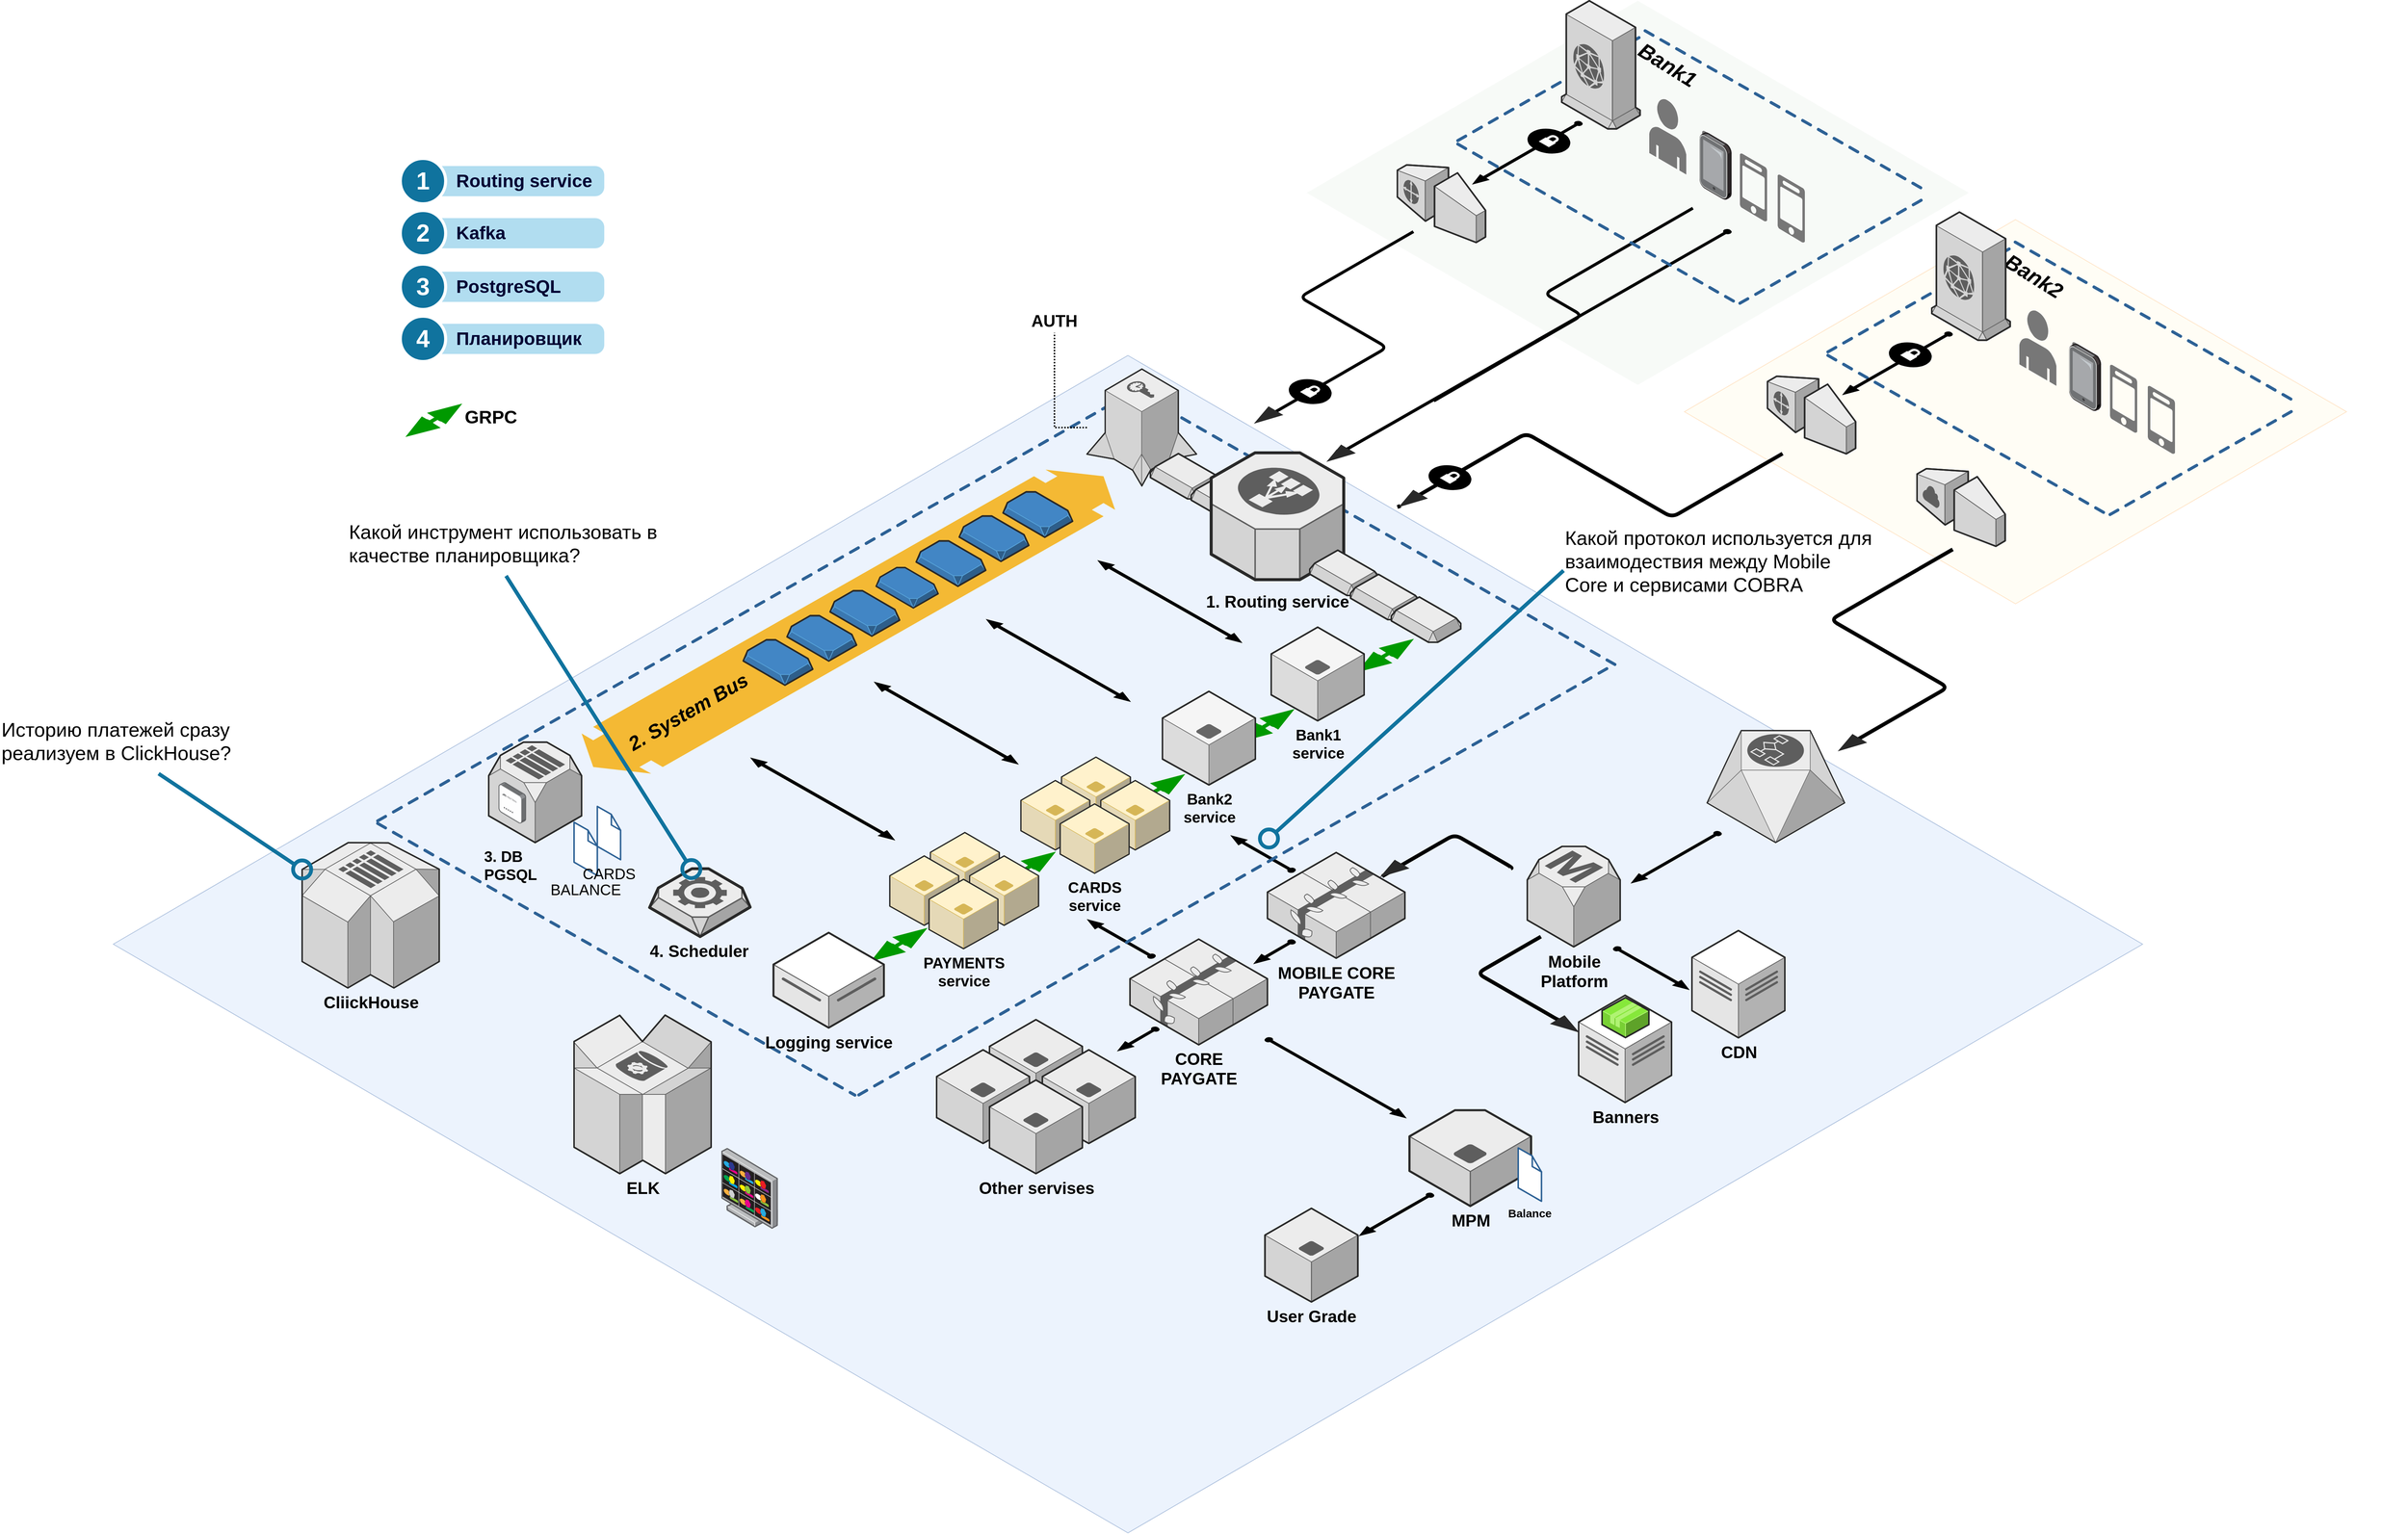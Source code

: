 <mxfile version="24.8.3">
  <diagram name="Page-1" id="aaaa8250-4180-3840-79b5-4cada1eebb92">
    <mxGraphModel dx="4754" dy="2349" grid="1" gridSize="10" guides="1" tooltips="1" connect="1" arrows="1" fold="1" page="1" pageScale="1" pageWidth="850" pageHeight="1100" background="none" math="0" shadow="0">
      <root>
        <mxCell id="0" />
        <mxCell id="1" parent="0" />
        <mxCell id="g0c-RjGzhL_h2LVNaWrV-43" value="" style="verticalLabelPosition=bottom;html=1;verticalAlign=top;strokeWidth=1;align=center;outlineConnect=0;dashed=0;outlineConnect=0;shape=mxgraph.aws3d.spot2;fillColor=#dae8fc;strokeColor=#6c8ebf;aspect=fixed;opacity=50;" parent="1" vertex="1">
          <mxGeometry x="-380" y="540" width="2686.66" height="1560" as="geometry" />
        </mxCell>
        <mxCell id="Ae-MPDusxzvcv9dFBdtw-24" value="" style="group;shadow=0;" vertex="1" connectable="0" parent="1">
          <mxGeometry x="1122" y="1017" width="48.74" height="27.06" as="geometry" />
        </mxCell>
        <mxCell id="Ae-MPDusxzvcv9dFBdtw-25" value="" style="verticalLabelPosition=bottom;html=1;verticalAlign=top;strokeWidth=10;shape=mxgraph.aws3d.arrowSW;fillColor=#00CC00;aspect=fixed;rounded=1;shadow=0;comic=0;fontFamily=Verdana;fontSize=12;strokeColor=#009900;flipH=1;flipV=1;" vertex="1" parent="Ae-MPDusxzvcv9dFBdtw-24">
          <mxGeometry x="31" width="17.74" height="10.13" as="geometry" />
        </mxCell>
        <mxCell id="Ae-MPDusxzvcv9dFBdtw-26" value="" style="edgeStyle=isometricEdgeStyle;endArrow=none;html=1;labelBackgroundColor=none;strokeWidth=5;fontFamily=Verdana;fontSize=12;strokeColor=#009900;" edge="1" parent="Ae-MPDusxzvcv9dFBdtw-24">
          <mxGeometry width="50" height="100" relative="1" as="geometry">
            <mxPoint x="8.62" y="22.21" as="sourcePoint" />
            <mxPoint x="37.42" y="5.21" as="targetPoint" />
            <Array as="points" />
          </mxGeometry>
        </mxCell>
        <mxCell id="Ae-MPDusxzvcv9dFBdtw-27" value="" style="verticalLabelPosition=bottom;html=1;verticalAlign=top;strokeWidth=10;shape=mxgraph.aws3d.arrowSW;fillColor=#00CC00;aspect=fixed;rounded=1;shadow=0;comic=0;fontFamily=Verdana;fontSize=12;strokeColor=#009900;flipH=0;flipV=0;" vertex="1" parent="Ae-MPDusxzvcv9dFBdtw-24">
          <mxGeometry y="16.93" width="17.74" height="10.13" as="geometry" />
        </mxCell>
        <mxCell id="g0c-RjGzhL_h2LVNaWrV-31" value="" style="group" parent="1" connectable="0" vertex="1">
          <mxGeometry x="1890" y="350" width="766.66" height="570" as="geometry" />
        </mxCell>
        <mxCell id="g0c-RjGzhL_h2LVNaWrV-45" value="" style="verticalLabelPosition=bottom;html=1;verticalAlign=top;strokeWidth=1;dashed=0;shape=mxgraph.aws3d.arrowSW;fillColor=#000000;aspect=fixed;rounded=1;shadow=0;comic=0;fontFamily=Verdana;fontSize=12;" parent="g0c-RjGzhL_h2LVNaWrV-31" vertex="1">
          <mxGeometry x="-660" y="23.26" width="532" height="304.21" as="geometry" />
        </mxCell>
        <mxCell id="g0c-RjGzhL_h2LVNaWrV-37" value="" style="verticalLabelPosition=bottom;html=1;verticalAlign=top;strokeWidth=1;align=center;outlineConnect=0;dashed=0;outlineConnect=0;shape=mxgraph.aws3d.spot2;fillColor=#fff2cc;strokeColor=#FF8000;aspect=fixed;opacity=20;" parent="g0c-RjGzhL_h2LVNaWrV-31" vertex="1">
          <mxGeometry x="-190" y="10" width="876.66" height="509.03" as="geometry" />
        </mxCell>
        <mxCell id="g0c-RjGzhL_h2LVNaWrV-66" value="&lt;font size=&quot;1&quot; style=&quot;&quot;&gt;&lt;b style=&quot;font-size: 28px;&quot;&gt;Bank2&lt;/b&gt;&lt;/font&gt;" style="text;html=1;align=center;verticalAlign=middle;whiteSpace=wrap;rounded=0;rotation=32;fontStyle=2;fontSize=26;horizontal=1;spacingTop=0;spacing=0;textShadow=0;labelBackgroundColor=none;labelBorderColor=none;" parent="g0c-RjGzhL_h2LVNaWrV-31" vertex="1">
          <mxGeometry x="241.3" y="68.9" width="64" height="32" as="geometry">
            <mxPoint as="offset" />
          </mxGeometry>
        </mxCell>
        <mxCell id="g0c-RjGzhL_h2LVNaWrV-22" value="" style="verticalLabelPosition=bottom;html=1;verticalAlign=top;strokeWidth=1;align=center;outlineConnect=0;dashed=0;outlineConnect=0;shape=mxgraph.aws3d.mobile_worker;aspect=fixed;strokeColor=none;fillColor=#777777;" parent="g0c-RjGzhL_h2LVNaWrV-31" vertex="1">
          <mxGeometry x="323.5" y="172.26" width="36" height="90" as="geometry" />
        </mxCell>
        <mxCell id="g0c-RjGzhL_h2LVNaWrV-23" value="" style="verticalLabelPosition=bottom;html=1;verticalAlign=top;strokeWidth=1;align=center;outlineConnect=0;dashed=0;outlineConnect=0;shape=mxgraph.aws3d.mobile_worker;aspect=fixed;strokeColor=none;fillColor=#777777;" parent="g0c-RjGzhL_h2LVNaWrV-31" vertex="1">
          <mxGeometry x="373.5" y="202.26" width="36" height="90" as="geometry" />
        </mxCell>
        <mxCell id="g0c-RjGzhL_h2LVNaWrV-24" value="" style="verticalLabelPosition=bottom;html=1;verticalAlign=top;strokeWidth=1;align=center;outlineConnect=0;dashed=0;outlineConnect=0;shape=mxgraph.aws3d.mobile_worker;aspect=fixed;strokeColor=none;fillColor=#777777;" parent="g0c-RjGzhL_h2LVNaWrV-31" vertex="1">
          <mxGeometry x="423.5" y="230.26" width="36" height="90" as="geometry" />
        </mxCell>
        <mxCell id="g0c-RjGzhL_h2LVNaWrV-25" value="" style="verticalLabelPosition=bottom;html=1;verticalAlign=top;strokeWidth=1;align=center;outlineConnect=0;dashed=0;outlineConnect=0;shape=mxgraph.aws3d.end_user;strokeColor=none;fillColor=#777777;aspect=fixed;" parent="g0c-RjGzhL_h2LVNaWrV-31" vertex="1">
          <mxGeometry x="253.5" y="129.8" width="49" height="100.46" as="geometry" />
        </mxCell>
        <mxCell id="g0c-RjGzhL_h2LVNaWrV-26" value="" style="verticalLabelPosition=bottom;html=1;verticalAlign=top;strokeWidth=1;dashed=0;shape=mxgraph.aws3d.dashedArrowlessEdge;fillColor=#000000;aspect=fixed;rounded=1;shadow=0;comic=0;fontFamily=Verdana;fontSize=12;fontColor=#000000;flipV=1;" parent="g0c-RjGzhL_h2LVNaWrV-31" vertex="1">
          <mxGeometry y="44.3" width="248" height="141" as="geometry" />
        </mxCell>
        <mxCell id="g0c-RjGzhL_h2LVNaWrV-27" value="" style="verticalLabelPosition=bottom;html=1;verticalAlign=top;strokeWidth=1;dashed=0;shape=mxgraph.aws3d.dashedArrowlessEdge;fillColor=#000000;aspect=fixed;rounded=1;shadow=0;comic=0;fontFamily=Verdana;fontSize=12;fontColor=#000000;flipV=1;" parent="g0c-RjGzhL_h2LVNaWrV-31" vertex="1">
          <mxGeometry x="373.5" y="259.8" width="248" height="141" as="geometry" />
        </mxCell>
        <mxCell id="g0c-RjGzhL_h2LVNaWrV-28" value="" style="verticalLabelPosition=bottom;html=1;verticalAlign=top;strokeWidth=1;dashed=0;shape=mxgraph.aws3d.dashedArrowlessEdge;aspect=fixed;rounded=1;shadow=0;comic=0;fontFamily=Verdana;fontSize=12" parent="g0c-RjGzhL_h2LVNaWrV-31" vertex="1">
          <mxGeometry y="189.9" width="368.36" height="209.9" as="geometry" />
        </mxCell>
        <mxCell id="g0c-RjGzhL_h2LVNaWrV-29" value="" style="verticalLabelPosition=bottom;html=1;verticalAlign=top;strokeWidth=1;dashed=0;shape=mxgraph.aws3d.dashedArrowlessEdge;aspect=fixed;rounded=1;shadow=0;comic=0;fontFamily=Verdana;fontSize=12" parent="g0c-RjGzhL_h2LVNaWrV-31" vertex="1">
          <mxGeometry x="248" y="39.8" width="368.53" height="210" as="geometry" />
        </mxCell>
        <mxCell id="g0c-RjGzhL_h2LVNaWrV-30" value="" style="verticalLabelPosition=bottom;html=1;verticalAlign=top;strokeWidth=1;align=center;outlineConnect=0;dashed=0;outlineConnect=0;shape=mxgraph.aws3d.cloudfront;fillColor=#ECECEC;strokeColor=#5E5E5E;aspect=fixed;" parent="g0c-RjGzhL_h2LVNaWrV-31" vertex="1">
          <mxGeometry x="137.5" width="103.8" height="169.8" as="geometry" />
        </mxCell>
        <mxCell id="g0c-RjGzhL_h2LVNaWrV-40" value="" style="verticalLabelPosition=bottom;html=1;verticalAlign=top;strokeWidth=1;align=center;outlineConnect=0;dashed=0;outlineConnect=0;shape=mxgraph.aws3d.arrowSW;fillColor=#000000;aspect=fixed;" parent="g0c-RjGzhL_h2LVNaWrV-31" vertex="1">
          <mxGeometry x="20" y="159" width="144.78" height="82.73" as="geometry" />
        </mxCell>
        <mxCell id="g0c-RjGzhL_h2LVNaWrV-41" value="" style="verticalLabelPosition=bottom;html=1;verticalAlign=top;strokeWidth=1;align=center;outlineConnect=0;dashed=0;outlineConnect=0;shape=mxgraph.aws3d.customerGateway;fillColor=#ECECEC;strokeColor=#5E5E5E;aspect=fixed;flipH=1;" parent="g0c-RjGzhL_h2LVNaWrV-31" vertex="1">
          <mxGeometry x="-80" y="217.46" width="116.7" height="102.8" as="geometry" />
        </mxCell>
        <mxCell id="g0c-RjGzhL_h2LVNaWrV-46" value="" style="edgeStyle=isometricEdgeStyle;endArrow=none;html=1;labelBackgroundColor=none;strokeWidth=4;fontFamily=Verdana;fontSize=12;exitX=0.26;exitY=0.746;exitDx=0;exitDy=0;exitPerimeter=0;strokeColor=#000000;" parent="g0c-RjGzhL_h2LVNaWrV-31" source="g0c-RjGzhL_h2LVNaWrV-45" edge="1">
          <mxGeometry width="50" height="100" relative="1" as="geometry">
            <mxPoint x="-88.76" y="234.8" as="sourcePoint" />
            <mxPoint x="-178.76" y="-5.2" as="targetPoint" />
            <Array as="points" />
          </mxGeometry>
        </mxCell>
        <mxCell id="1a8abee3a6cfdf20-2" value="" style="verticalLabelPosition=bottom;html=1;verticalAlign=top;strokeWidth=1;dashed=0;shape=mxgraph.aws3d.secureConnection;fillColor=#000000;strokeColor=#ffffff;aspect=fixed;rounded=1;shadow=0;comic=0;fontSize=12" parent="g0c-RjGzhL_h2LVNaWrV-31" vertex="1">
          <mxGeometry x="80.5" y="172.26" width="57.0" height="34" as="geometry" />
        </mxCell>
        <mxCell id="1a8abee3a6cfdf20-11" value="" style="verticalLabelPosition=bottom;html=1;verticalAlign=top;strokeWidth=1;dashed=0;shape=mxgraph.aws3d.internetGateway;fillColor=#ECECEC;strokeColor=#5E5E5E;aspect=fixed;rounded=1;shadow=0;comic=0;fontSize=12;flipH=1;flipV=0;" parent="g0c-RjGzhL_h2LVNaWrV-31" vertex="1">
          <mxGeometry x="118" y="340" width="116.7" height="102.8" as="geometry" />
        </mxCell>
        <mxCell id="Ae-MPDusxzvcv9dFBdtw-44" value="" style="image;points=[];aspect=fixed;html=1;align=center;shadow=0;dashed=0;image=img/lib/allied_telesis/computer_and_terminals/Tablet.svg;" vertex="1" parent="g0c-RjGzhL_h2LVNaWrV-31">
          <mxGeometry x="319.24" y="174.06" width="42.51" height="89.74" as="geometry" />
        </mxCell>
        <mxCell id="d5ac148becb70bc-10" value="" style="verticalLabelPosition=bottom;html=1;verticalAlign=top;strokeWidth=1;dashed=0;shape=mxgraph.aws3d.dashedArrowlessEdge;fillColor=#000000;aspect=fixed;rounded=1;shadow=0;comic=0;fontFamily=Verdana;fontSize=12;fontColor=#000000;flipV=1;" parent="1" vertex="1">
          <mxGeometry x="-30" y="587" width="1002" height="569.67" as="geometry" />
        </mxCell>
        <mxCell id="g0c-RjGzhL_h2LVNaWrV-35" value="" style="verticalLabelPosition=bottom;html=1;verticalAlign=top;strokeWidth=1;align=center;outlineConnect=0;dashed=0;outlineConnect=0;shape=mxgraph.aws3d.spot2;fillColor=#006600;strokeColor=none;aspect=fixed;opacity=3;" parent="1" vertex="1">
          <mxGeometry x="1200" y="70" width="876.66" height="509.03" as="geometry" />
        </mxCell>
        <mxCell id="g0c-RjGzhL_h2LVNaWrV-32" value="" style="group" parent="1" connectable="0" vertex="1">
          <mxGeometry x="1400" y="70" width="790" height="471.78" as="geometry" />
        </mxCell>
        <mxCell id="g0c-RjGzhL_h2LVNaWrV-2" value="" style="verticalLabelPosition=bottom;html=1;verticalAlign=top;strokeWidth=1;align=center;outlineConnect=0;dashed=0;outlineConnect=0;shape=mxgraph.aws3d.mobile_worker;aspect=fixed;strokeColor=none;fillColor=#777777;" parent="g0c-RjGzhL_h2LVNaWrV-32" vertex="1">
          <mxGeometry x="323.5" y="172.26" width="36" height="90" as="geometry" />
        </mxCell>
        <mxCell id="g0c-RjGzhL_h2LVNaWrV-3" value="" style="verticalLabelPosition=bottom;html=1;verticalAlign=top;strokeWidth=1;align=center;outlineConnect=0;dashed=0;outlineConnect=0;shape=mxgraph.aws3d.mobile_worker;aspect=fixed;strokeColor=none;fillColor=#777777;" parent="g0c-RjGzhL_h2LVNaWrV-32" vertex="1">
          <mxGeometry x="373.5" y="202.26" width="36" height="90" as="geometry" />
        </mxCell>
        <mxCell id="g0c-RjGzhL_h2LVNaWrV-4" value="" style="verticalLabelPosition=bottom;html=1;verticalAlign=top;strokeWidth=1;align=center;outlineConnect=0;dashed=0;outlineConnect=0;shape=mxgraph.aws3d.mobile_worker;aspect=fixed;strokeColor=none;fillColor=#777777;" parent="g0c-RjGzhL_h2LVNaWrV-32" vertex="1">
          <mxGeometry x="423.5" y="230.26" width="36" height="90" as="geometry" />
        </mxCell>
        <mxCell id="g0c-RjGzhL_h2LVNaWrV-6" value="" style="verticalLabelPosition=bottom;html=1;verticalAlign=top;strokeWidth=1;align=center;outlineConnect=0;dashed=0;outlineConnect=0;shape=mxgraph.aws3d.end_user;strokeColor=none;fillColor=#777777;aspect=fixed;" parent="g0c-RjGzhL_h2LVNaWrV-32" vertex="1">
          <mxGeometry x="253.5" y="129.8" width="49" height="100.46" as="geometry" />
        </mxCell>
        <mxCell id="g0c-RjGzhL_h2LVNaWrV-12" value="" style="verticalLabelPosition=bottom;html=1;verticalAlign=top;strokeWidth=1;dashed=0;shape=mxgraph.aws3d.dashedArrowlessEdge;fillColor=#000000;aspect=fixed;rounded=1;shadow=0;comic=0;fontFamily=Verdana;fontSize=12;fontColor=#000000;flipV=1;" parent="g0c-RjGzhL_h2LVNaWrV-32" vertex="1">
          <mxGeometry y="44.3" width="248" height="141" as="geometry" />
        </mxCell>
        <mxCell id="g0c-RjGzhL_h2LVNaWrV-13" value="" style="verticalLabelPosition=bottom;html=1;verticalAlign=top;strokeWidth=1;dashed=0;shape=mxgraph.aws3d.dashedArrowlessEdge;fillColor=#000000;aspect=fixed;rounded=1;shadow=0;comic=0;fontFamily=Verdana;fontSize=12;fontColor=#000000;flipV=1;" parent="g0c-RjGzhL_h2LVNaWrV-32" vertex="1">
          <mxGeometry x="373.5" y="259.8" width="248" height="141" as="geometry" />
        </mxCell>
        <mxCell id="g0c-RjGzhL_h2LVNaWrV-14" value="" style="verticalLabelPosition=bottom;html=1;verticalAlign=top;strokeWidth=1;dashed=0;shape=mxgraph.aws3d.dashedArrowlessEdge;aspect=fixed;rounded=1;shadow=0;comic=0;fontFamily=Verdana;fontSize=12" parent="g0c-RjGzhL_h2LVNaWrV-32" vertex="1">
          <mxGeometry y="189.9" width="368.36" height="209.9" as="geometry" />
        </mxCell>
        <mxCell id="g0c-RjGzhL_h2LVNaWrV-15" value="" style="verticalLabelPosition=bottom;html=1;verticalAlign=top;strokeWidth=1;dashed=0;shape=mxgraph.aws3d.dashedArrowlessEdge;aspect=fixed;rounded=1;shadow=0;comic=0;fontFamily=Verdana;fontSize=12" parent="g0c-RjGzhL_h2LVNaWrV-32" vertex="1">
          <mxGeometry x="248" y="39.8" width="368.53" height="210" as="geometry" />
        </mxCell>
        <mxCell id="g0c-RjGzhL_h2LVNaWrV-7" value="" style="verticalLabelPosition=bottom;html=1;verticalAlign=top;strokeWidth=1;align=center;outlineConnect=0;dashed=0;outlineConnect=0;shape=mxgraph.aws3d.cloudfront;fillColor=#ECECEC;strokeColor=#5E5E5E;aspect=fixed;" parent="g0c-RjGzhL_h2LVNaWrV-32" vertex="1">
          <mxGeometry x="137.5" width="103.8" height="169.8" as="geometry" />
        </mxCell>
        <mxCell id="g0c-RjGzhL_h2LVNaWrV-39" value="" style="verticalLabelPosition=bottom;html=1;verticalAlign=top;strokeWidth=1;align=center;outlineConnect=0;dashed=0;outlineConnect=0;shape=mxgraph.aws3d.arrowSW;fillColor=#000000;aspect=fixed;" parent="g0c-RjGzhL_h2LVNaWrV-32" vertex="1">
          <mxGeometry x="20" y="160" width="144.78" height="82.73" as="geometry" />
        </mxCell>
        <mxCell id="g0c-RjGzhL_h2LVNaWrV-34" value="" style="verticalLabelPosition=bottom;html=1;verticalAlign=top;strokeWidth=1;align=center;outlineConnect=0;dashed=0;outlineConnect=0;shape=mxgraph.aws3d.customerGateway;fillColor=#ECECEC;strokeColor=#5E5E5E;aspect=fixed;flipH=1;" parent="g0c-RjGzhL_h2LVNaWrV-32" vertex="1">
          <mxGeometry x="-80" y="217.46" width="116.7" height="102.8" as="geometry" />
        </mxCell>
        <mxCell id="g0c-RjGzhL_h2LVNaWrV-62" value="&lt;font style=&quot;font-size: 28px;&quot;&gt;&lt;b style=&quot;font-size: 28px;&quot;&gt;Bank1&lt;/b&gt;&lt;/font&gt;" style="text;html=1;align=center;verticalAlign=middle;whiteSpace=wrap;rounded=0;rotation=32;fontStyle=2;fontSize=28;horizontal=1;spacingTop=0;spacing=0;textShadow=0;labelBackgroundColor=none;labelBorderColor=none;" parent="g0c-RjGzhL_h2LVNaWrV-32" vertex="1">
          <mxGeometry x="246.0" y="68.9" width="64" height="32" as="geometry">
            <mxPoint as="offset" />
          </mxGeometry>
        </mxCell>
        <mxCell id="1a8abee3a6cfdf20-3" value="" style="edgeStyle=isometricEdgeStyle;endArrow=none;html=1;labelBackgroundColor=none;strokeWidth=4;fontFamily=Verdana;fontSize=12;exitX=0.669;exitY=0.618;exitDx=0;exitDy=0;exitPerimeter=0;" parent="1" source="1a8abee3a6cfdf20-25" edge="1">
          <mxGeometry width="50" height="100" relative="1" as="geometry">
            <mxPoint x="1130" y="630" as="sourcePoint" />
            <mxPoint x="1341.24" y="375.92" as="targetPoint" />
            <Array as="points" />
          </mxGeometry>
        </mxCell>
        <mxCell id="1a8abee3a6cfdf20-7" value="" style="verticalLabelPosition=bottom;html=1;verticalAlign=top;strokeWidth=1;dashed=0;shape=mxgraph.aws3d.workflowService;fillColor=#ECECEC;strokeColor=#5E5E5E;aspect=fixed;rounded=1;shadow=0;comic=0;fontSize=12" parent="1" vertex="1">
          <mxGeometry x="1730" y="1037" width="182.2" height="148.4" as="geometry" />
        </mxCell>
        <mxCell id="1a8abee3a6cfdf20-19" value="&lt;font style=&quot;font-size: 22px;&quot;&gt;&lt;b&gt;CORE&lt;br&gt;PAYGATE&lt;/b&gt;&lt;/font&gt;" style="verticalLabelPosition=bottom;html=1;verticalAlign=top;strokeWidth=1;dashed=0;shape=mxgraph.aws3d.elasticBeanstalk;fillColor=#ECECEC;strokeColor=#5E5E5E;aspect=fixed;rounded=1;shadow=0;comic=0;fontSize=12" parent="1" vertex="1">
          <mxGeometry x="966" y="1313.31" width="182" height="140" as="geometry" />
        </mxCell>
        <mxCell id="1a8abee3a6cfdf20-1" value="" style="verticalLabelPosition=bottom;html=1;verticalAlign=top;strokeWidth=1;dashed=0;shape=mxgraph.aws3d.secureConnection;fillColor=#000000;strokeColor=#ffffff;aspect=fixed;rounded=1;shadow=0;comic=0;fontSize=12" parent="1" vertex="1">
          <mxGeometry x="1492" y="239.12" width="57.0" height="34" as="geometry" />
        </mxCell>
        <mxCell id="1a8abee3a6cfdf20-39" value="" style="verticalLabelPosition=bottom;html=1;verticalAlign=top;strokeWidth=1;dashed=0;shape=mxgraph.aws3d.arrowSE;fillColor=#000000;aspect=fixed;rounded=1;shadow=0;comic=0;fontFamily=Verdana;fontSize=12" parent="1" vertex="1">
          <mxGeometry x="1144.71" y="1444" width="186.42" height="106" as="geometry" />
        </mxCell>
        <mxCell id="d5ac148becb70bc-1" value="" style="verticalLabelPosition=bottom;html=1;verticalAlign=top;strokeWidth=1;dashed=0;shape=mxgraph.aws3d.arrowSE;fillColor=#000000;aspect=fixed;rounded=1;shadow=0;comic=0;fontFamily=Verdana;fontSize=12" parent="1" vertex="1">
          <mxGeometry x="1606" y="1323.5" width="99.75" height="56.5" as="geometry" />
        </mxCell>
        <mxCell id="d5ac148becb70bc-8" value="" style="verticalLabelPosition=bottom;html=1;verticalAlign=top;strokeWidth=1;dashed=0;shape=mxgraph.aws3d.dashedArrowlessEdge;aspect=fixed;rounded=1;shadow=0;comic=0;fontFamily=Verdana;fontSize=12" parent="1" vertex="1">
          <mxGeometry x="972" y="587" width="637.05" height="363" as="geometry" />
        </mxCell>
        <mxCell id="d5ac148becb70bc-9" value="" style="verticalLabelPosition=bottom;html=1;verticalAlign=top;strokeWidth=1;dashed=0;shape=mxgraph.aws3d.dashedArrowlessEdge;aspect=fixed;rounded=1;shadow=0;comic=0;fontFamily=Verdana;fontSize=12" parent="1" vertex="1">
          <mxGeometry x="-30" y="1160" width="631.77" height="360" as="geometry" />
        </mxCell>
        <mxCell id="d5ac148becb70bc-15" value="" style="verticalLabelPosition=bottom;html=1;verticalAlign=top;strokeWidth=1;dashed=0;shape=mxgraph.aws3d.arrowhead;aspect=fixed;rounded=1;shadow=0;comic=0;fillColor=none;fontFamily=Verdana;fontSize=12;fontColor=#000000;flipV=1;strokeColor=#006600;" parent="1" vertex="1">
          <mxGeometry x="1226" y="658" width="39" height="23" as="geometry" />
        </mxCell>
        <mxCell id="g0c-RjGzhL_h2LVNaWrV-67" value="&lt;b&gt;&lt;font style=&quot;font-size: 22px;&quot;&gt;4. Scheduler&lt;/font&gt;&lt;/b&gt;&amp;nbsp;" style="verticalLabelPosition=bottom;html=1;verticalAlign=top;strokeWidth=1;align=center;outlineConnect=0;dashed=0;outlineConnect=0;shape=mxgraph.aws3d.worker;fillColor=#ECECEC;strokeColor=#5E5E5E;aspect=fixed;" parent="1" vertex="1">
          <mxGeometry x="330.0" y="1220" width="133.2" height="90" as="geometry" />
        </mxCell>
        <mxCell id="1a8abee3a6cfdf20-25" value="" style="verticalLabelPosition=bottom;html=1;verticalAlign=top;strokeWidth=1;dashed=0;shape=mxgraph.aws3d.arrowhead;aspect=fixed;rounded=1;shadow=0;comic=0;fillColor=none;fontFamily=Verdana;fontSize=12;fontColor=#000000;flipV=1;" parent="1" vertex="1">
          <mxGeometry x="1130" y="607.36" width="39" height="23" as="geometry" />
        </mxCell>
        <mxCell id="g0c-RjGzhL_h2LVNaWrV-78" value="" style="edgeStyle=isometricEdgeStyle;endArrow=none;html=1;labelBackgroundColor=none;strokeWidth=5;fontFamily=Verdana;fontSize=12" parent="1" edge="1">
          <mxGeometry width="50" height="100" relative="1" as="geometry">
            <mxPoint x="1340" y="730" as="sourcePoint" />
            <mxPoint x="1830" y="670" as="targetPoint" />
            <Array as="points">
              <mxPoint x="1520" y="660" />
            </Array>
          </mxGeometry>
        </mxCell>
        <mxCell id="g0c-RjGzhL_h2LVNaWrV-80" value="" style="edgeStyle=isometricEdgeStyle;endArrow=none;html=1;labelBackgroundColor=none;strokeWidth=5;fontFamily=Verdana;fontSize=12" parent="1" edge="1">
          <mxGeometry width="50" height="100" relative="1" as="geometry">
            <mxPoint x="1324" y="739.02" as="sourcePoint" />
            <mxPoint x="1320" y="740.758" as="targetPoint" />
            <Array as="points" />
          </mxGeometry>
        </mxCell>
        <mxCell id="g0c-RjGzhL_h2LVNaWrV-81" value="" style="verticalLabelPosition=bottom;html=1;verticalAlign=top;strokeWidth=1;dashed=0;shape=mxgraph.aws3d.arrowhead;aspect=fixed;rounded=1;shadow=0;comic=0;fillColor=none;fontFamily=Verdana;fontSize=12;fontColor=#000000;flipV=1;" parent="1" vertex="1">
          <mxGeometry x="1321.5" y="718" width="39" height="23" as="geometry" />
        </mxCell>
        <mxCell id="g0c-RjGzhL_h2LVNaWrV-102" value="&lt;font style=&quot;font-size: 22px;&quot;&gt;&lt;b&gt;CDN&lt;/b&gt;&lt;/font&gt;" style="verticalLabelPosition=bottom;html=1;verticalAlign=top;strokeWidth=1;align=center;outlineConnect=0;dashed=0;outlineConnect=0;shape=mxgraph.aws3d.dataCenter;strokeColor=#5E5E5E;aspect=fixed;" parent="1" vertex="1">
          <mxGeometry x="1710" y="1302" width="123" height="142" as="geometry" />
        </mxCell>
        <mxCell id="g0c-RjGzhL_h2LVNaWrV-107" value="" style="verticalLabelPosition=bottom;html=1;verticalAlign=top;strokeWidth=1;dashed=0;shape=mxgraph.aws3d.secureConnection;fillColor=#000000;strokeColor=#ffffff;aspect=fixed;rounded=1;shadow=0;comic=0;fontSize=12" parent="1" vertex="1">
          <mxGeometry x="1176" y="571" width="57.0" height="34" as="geometry" />
        </mxCell>
        <mxCell id="g0c-RjGzhL_h2LVNaWrV-108" value="" style="verticalLabelPosition=bottom;html=1;verticalAlign=top;strokeWidth=1;dashed=0;shape=mxgraph.aws3d.secureConnection;fillColor=#000000;strokeColor=#ffffff;aspect=fixed;rounded=1;shadow=0;comic=0;fontSize=12" parent="1" vertex="1">
          <mxGeometry x="1361" y="685" width="57.0" height="34" as="geometry" />
        </mxCell>
        <mxCell id="g0c-RjGzhL_h2LVNaWrV-112" value="" style="group" parent="1" connectable="0" vertex="1">
          <mxGeometry x="821.59" y="1072.12" width="360" height="249.92" as="geometry" />
        </mxCell>
        <mxCell id="Ae-MPDusxzvcv9dFBdtw-55" value="" style="group;shadow=0;" vertex="1" connectable="0" parent="g0c-RjGzhL_h2LVNaWrV-112">
          <mxGeometry x="155.63" y="31" width="48.74" height="27.06" as="geometry" />
        </mxCell>
        <mxCell id="Ae-MPDusxzvcv9dFBdtw-56" value="" style="verticalLabelPosition=bottom;html=1;verticalAlign=top;strokeWidth=10;shape=mxgraph.aws3d.arrowSW;fillColor=#00CC00;aspect=fixed;rounded=1;shadow=0;comic=0;fontFamily=Verdana;fontSize=12;strokeColor=#009900;flipH=1;flipV=1;" vertex="1" parent="Ae-MPDusxzvcv9dFBdtw-55">
          <mxGeometry x="31" width="17.74" height="10.13" as="geometry" />
        </mxCell>
        <mxCell id="Ae-MPDusxzvcv9dFBdtw-57" value="" style="edgeStyle=isometricEdgeStyle;endArrow=none;html=1;labelBackgroundColor=none;strokeWidth=5;fontFamily=Verdana;fontSize=12;strokeColor=#009900;" edge="1" parent="Ae-MPDusxzvcv9dFBdtw-55">
          <mxGeometry width="50" height="100" relative="1" as="geometry">
            <mxPoint x="8.62" y="22.21" as="sourcePoint" />
            <mxPoint x="37.42" y="5.21" as="targetPoint" />
            <Array as="points" />
          </mxGeometry>
        </mxCell>
        <mxCell id="Ae-MPDusxzvcv9dFBdtw-58" value="" style="verticalLabelPosition=bottom;html=1;verticalAlign=top;strokeWidth=10;shape=mxgraph.aws3d.arrowSW;fillColor=#00CC00;aspect=fixed;rounded=1;shadow=0;comic=0;fontFamily=Verdana;fontSize=12;strokeColor=#009900;flipH=0;flipV=0;" vertex="1" parent="Ae-MPDusxzvcv9dFBdtw-55">
          <mxGeometry y="16.93" width="17.74" height="10.13" as="geometry" />
        </mxCell>
        <mxCell id="g0c-RjGzhL_h2LVNaWrV-101" value="" style="verticalLabelPosition=bottom;html=1;verticalAlign=top;strokeWidth=1;dashed=0;shape=mxgraph.aws3d.application_server;fillColor=#fff2cc;strokeColor=#d6b656;aspect=fixed;rounded=1;shadow=0;comic=0;fontSize=12;gradientColor=none;" parent="g0c-RjGzhL_h2LVNaWrV-112" vertex="1">
          <mxGeometry x="53.75" width="91.26" height="92" as="geometry" />
        </mxCell>
        <mxCell id="g0c-RjGzhL_h2LVNaWrV-109" value="" style="verticalLabelPosition=bottom;html=1;verticalAlign=top;strokeWidth=1;dashed=0;shape=mxgraph.aws3d.application_server;fillColor=#fff2cc;strokeColor=#d6b656;aspect=fixed;rounded=1;shadow=0;comic=0;fontSize=12;gradientColor=none;" parent="g0c-RjGzhL_h2LVNaWrV-112" vertex="1">
          <mxGeometry x="105.75" y="31" width="91.26" height="92" as="geometry" />
        </mxCell>
        <mxCell id="g0c-RjGzhL_h2LVNaWrV-110" value="" style="verticalLabelPosition=bottom;html=1;verticalAlign=top;strokeWidth=1;dashed=0;shape=mxgraph.aws3d.application_server;fillColor=#fff2cc;strokeColor=#d6b656;aspect=fixed;rounded=1;shadow=0;comic=0;fontSize=12;gradientColor=none;" parent="g0c-RjGzhL_h2LVNaWrV-112" vertex="1">
          <mxGeometry y="31" width="91.26" height="92" as="geometry" />
        </mxCell>
        <mxCell id="g0c-RjGzhL_h2LVNaWrV-111" value="&lt;span style=&quot;font-size: 20px;&quot;&gt;&lt;b&gt;CARDS&lt;br&gt;service&lt;/b&gt;&lt;/span&gt;" style="verticalLabelPosition=bottom;html=1;verticalAlign=top;strokeWidth=1;dashed=0;shape=mxgraph.aws3d.application_server;fillColor=#fff2cc;strokeColor=#d6b656;aspect=fixed;rounded=1;shadow=0;comic=0;fontSize=12;gradientColor=none;" parent="g0c-RjGzhL_h2LVNaWrV-112" vertex="1">
          <mxGeometry x="52" y="62" width="91.26" height="92" as="geometry" />
        </mxCell>
        <mxCell id="g0c-RjGzhL_h2LVNaWrV-56" value="&lt;b style=&quot;font-size: 20px;&quot;&gt;Bank2&lt;br&gt;service&lt;/b&gt;" style="verticalLabelPosition=bottom;html=1;verticalAlign=top;strokeWidth=1;dashed=0;shape=mxgraph.aws3d.application_server;fillColor=#f5f5f5;strokeColor=#666666;aspect=fixed;rounded=1;shadow=0;comic=0;fontSize=12;gradientColor=none;" parent="g0c-RjGzhL_h2LVNaWrV-112" vertex="1">
          <mxGeometry x="187.41" y="-87.12" width="123" height="124" as="geometry" />
        </mxCell>
        <mxCell id="g0c-RjGzhL_h2LVNaWrV-118" value="&lt;b&gt;&lt;font style=&quot;font-size: 20px;&quot;&gt;3. DB&lt;/font&gt;&lt;/b&gt;&lt;div&gt;&lt;b&gt;&lt;font style=&quot;font-size: 20px;&quot;&gt;PGSQL&lt;/font&gt;&lt;/b&gt;&lt;/div&gt;" style="verticalLabelPosition=bottom;html=1;verticalAlign=top;strokeWidth=1;align=left;outlineConnect=0;dashed=0;outlineConnect=0;shape=mxgraph.aws3d.simpleDb;fillColor=#ECECEC;strokeColor=#5E5E5E;aspect=fixed;spacingLeft=-8;" parent="1" vertex="1">
          <mxGeometry x="117" y="1052.4" width="123" height="133" as="geometry" />
        </mxCell>
        <mxCell id="g0c-RjGzhL_h2LVNaWrV-124" value="" style="group" parent="1" connectable="0" vertex="1">
          <mxGeometry x="464.39" y="1073.44" width="189.61" height="115.12" as="geometry" />
        </mxCell>
        <mxCell id="g0c-RjGzhL_h2LVNaWrV-125" value="" style="verticalLabelPosition=bottom;html=1;verticalAlign=top;strokeWidth=1;dashed=0;shape=mxgraph.aws3d.arrowSE;fillColor=#000000;aspect=fixed;rounded=1;shadow=0;comic=0;fontFamily=Verdana;fontSize=12;" parent="g0c-RjGzhL_h2LVNaWrV-124" vertex="1">
          <mxGeometry x="7.08" y="4.6" width="182.53" height="103.711" as="geometry" />
        </mxCell>
        <mxCell id="g0c-RjGzhL_h2LVNaWrV-126" value="" style="verticalLabelPosition=bottom;html=1;verticalAlign=top;strokeWidth=1;dashed=0;shape=mxgraph.aws3d.arrowSE;fillColor=#000000;aspect=fixed;rounded=1;shadow=0;comic=0;fontFamily=Verdana;fontSize=12;flipV=1;flipH=1;" parent="g0c-RjGzhL_h2LVNaWrV-124" vertex="1">
          <mxGeometry width="182.53" height="103.711" as="geometry" />
        </mxCell>
        <mxCell id="g0c-RjGzhL_h2LVNaWrV-127" value="" style="group" parent="1" connectable="0" vertex="1">
          <mxGeometry x="776.39" y="890" width="189.61" height="115.12" as="geometry" />
        </mxCell>
        <mxCell id="g0c-RjGzhL_h2LVNaWrV-128" value="" style="verticalLabelPosition=bottom;html=1;verticalAlign=top;strokeWidth=1;dashed=0;shape=mxgraph.aws3d.arrowSE;fillColor=#000000;aspect=fixed;rounded=1;shadow=0;comic=0;fontFamily=Verdana;fontSize=12;" parent="g0c-RjGzhL_h2LVNaWrV-127" vertex="1">
          <mxGeometry x="7.08" y="4.6" width="182.53" height="103.711" as="geometry" />
        </mxCell>
        <mxCell id="g0c-RjGzhL_h2LVNaWrV-129" value="" style="verticalLabelPosition=bottom;html=1;verticalAlign=top;strokeWidth=1;dashed=0;shape=mxgraph.aws3d.arrowSE;fillColor=#000000;aspect=fixed;rounded=1;shadow=0;comic=0;fontFamily=Verdana;fontSize=12;flipV=1;flipH=1;" parent="g0c-RjGzhL_h2LVNaWrV-127" vertex="1">
          <mxGeometry width="182.53" height="103.711" as="geometry" />
        </mxCell>
        <mxCell id="g0c-RjGzhL_h2LVNaWrV-131" value="&lt;font style=&quot;font-size: 22px;&quot;&gt;&lt;b&gt;MPM&lt;/b&gt;&lt;/font&gt;" style="verticalLabelPosition=bottom;html=1;verticalAlign=top;strokeWidth=1;align=center;outlineConnect=0;dashed=0;outlineConnect=0;shape=mxgraph.aws3d.instance;fillColor=#ECECEC;strokeColor=#5E5E5E;aspect=fixed;" parent="1" vertex="1">
          <mxGeometry x="1336" y="1540" width="161.04" height="127" as="geometry" />
        </mxCell>
        <mxCell id="g0c-RjGzhL_h2LVNaWrV-132" value="" style="verticalLabelPosition=bottom;html=1;verticalAlign=top;strokeWidth=1;dashed=0;shape=mxgraph.aws3d.arrowSW;fillColor=#000000;aspect=fixed;rounded=1;shadow=0;comic=0;fontFamily=Verdana;fontSize=12" parent="1" vertex="1">
          <mxGeometry x="1630" y="1170.85" width="119" height="68" as="geometry" />
        </mxCell>
        <mxCell id="g0c-RjGzhL_h2LVNaWrV-136" value="" style="edgeStyle=orthogonalEdgeStyle;rounded=0;orthogonalLoop=1;jettySize=auto;html=1;entryX=0.5;entryY=1;entryDx=0;entryDy=0;endArrow=none;endFill=0;strokeWidth=2;dashed=1;dashPattern=1 1;" parent="1" source="g0c-RjGzhL_h2LVNaWrV-133" target="g0c-RjGzhL_h2LVNaWrV-137" edge="1">
          <mxGeometry relative="1" as="geometry">
            <mxPoint x="972.59" y="422.57" as="targetPoint" />
          </mxGeometry>
        </mxCell>
        <mxCell id="g0c-RjGzhL_h2LVNaWrV-137" value="&lt;font style=&quot;font-size: 22px;&quot;&gt;&lt;b&gt;AUTH&lt;/b&gt;&lt;/font&gt;" style="text;html=1;align=center;verticalAlign=middle;whiteSpace=wrap;rounded=0;" parent="1" vertex="1">
          <mxGeometry x="836" y="480" width="60" height="30" as="geometry" />
        </mxCell>
        <mxCell id="g0c-RjGzhL_h2LVNaWrV-138" value="" style="edgeStyle=isometricEdgeStyle;endArrow=none;html=1;labelBackgroundColor=none;strokeWidth=5;fontFamily=Verdana;fontSize=12;strokeColor=#000000;" parent="1" source="1a8abee3a6cfdf20-7" edge="1">
          <mxGeometry width="50" height="100" relative="1" as="geometry">
            <mxPoint x="1870" y="1037" as="sourcePoint" />
            <mxPoint x="2055.24" y="796.92" as="targetPoint" />
            <Array as="points">
              <mxPoint x="1980" y="940" />
            </Array>
          </mxGeometry>
        </mxCell>
        <mxCell id="g0c-RjGzhL_h2LVNaWrV-139" value="&lt;font style=&quot;font-size: 22px;&quot;&gt;&lt;b&gt;MOBILE CORE&lt;br&gt;PAYGATE&lt;/b&gt;&lt;/font&gt;" style="verticalLabelPosition=bottom;html=1;verticalAlign=top;strokeWidth=1;dashed=0;shape=mxgraph.aws3d.elasticBeanstalk;fillColor=#ECECEC;strokeColor=#5E5E5E;aspect=fixed;rounded=1;shadow=0;comic=0;fontSize=12" parent="1" vertex="1">
          <mxGeometry x="1148" y="1198.56" width="182" height="140" as="geometry" />
        </mxCell>
        <mxCell id="1a8abee3a6cfdf20-4" value="&lt;font style=&quot;font-size: 22px;&quot;&gt;&lt;b&gt;ELK&lt;/b&gt;&lt;/font&gt;" style="verticalLabelPosition=bottom;html=1;verticalAlign=top;strokeWidth=1;dashed=0;shape=mxgraph.aws3d.dynamoDb;fillColor=#ECECEC;strokeColor=#5E5E5E;aspect=fixed;rounded=1;shadow=0;comic=0;fontSize=12" parent="1" vertex="1">
          <mxGeometry x="230" y="1414" width="181.5" height="210" as="geometry" />
        </mxCell>
        <mxCell id="g0c-RjGzhL_h2LVNaWrV-140" value="&lt;font style=&quot;font-size: 15px;&quot;&gt;&lt;b&gt;Balance&lt;/b&gt;&lt;/font&gt;" style="verticalLabelPosition=bottom;html=1;verticalAlign=top;strokeWidth=1;align=center;outlineConnect=0;dashed=0;outlineConnect=0;shape=mxgraph.aws3d.file;aspect=fixed;strokeColor=#2d6195;fillColor=#ffffff;" parent="1" vertex="1">
          <mxGeometry x="1480" y="1590" width="30.8" height="70.6" as="geometry" />
        </mxCell>
        <mxCell id="g0c-RjGzhL_h2LVNaWrV-141" value="" style="verticalLabelPosition=bottom;html=1;verticalAlign=top;strokeWidth=1;dashed=0;shape=mxgraph.aws3d.arrowSW;fillColor=#000000;aspect=fixed;rounded=1;shadow=0;comic=0;fontFamily=Verdana;fontSize=12" parent="1" vertex="1">
          <mxGeometry x="1130.41" y="1314.39" width="54.62" height="31.21" as="geometry" />
        </mxCell>
        <mxCell id="g0c-RjGzhL_h2LVNaWrV-143" value="" style="edgeStyle=isometricEdgeStyle;endArrow=none;html=1;labelBackgroundColor=none;strokeWidth=5;fontFamily=Verdana;fontSize=12;exitX=0.835;exitY=0.225;exitDx=0;exitDy=0;exitPerimeter=0;" parent="1" source="g0c-RjGzhL_h2LVNaWrV-139" edge="1">
          <mxGeometry width="50" height="100" relative="1" as="geometry">
            <mxPoint x="1296.33" y="1218.03" as="sourcePoint" />
            <mxPoint x="1470" y="1220" as="targetPoint" />
            <Array as="points">
              <mxPoint x="1440" y="1200" />
            </Array>
          </mxGeometry>
        </mxCell>
        <mxCell id="d5ac148becb70bc-3" value="&lt;font face=&quot;Helvetica&quot; style=&quot;font-size: 22px;&quot;&gt;&lt;b style=&quot;&quot;&gt;Mobile&lt;br&gt;Platform&lt;/b&gt;&lt;/font&gt;" style="verticalLabelPosition=bottom;html=1;verticalAlign=top;strokeWidth=1;dashed=0;shape=mxgraph.aws3d.rdsMaster;fillColor=#ECECEC;strokeColor=#5E5E5E;aspect=fixed;rounded=1;shadow=0;comic=0;fontFamily=Verdana;fontSize=12" parent="1" vertex="1">
          <mxGeometry x="1492" y="1190.5" width="123" height="133" as="geometry" />
        </mxCell>
        <mxCell id="g0c-RjGzhL_h2LVNaWrV-146" value="" style="verticalLabelPosition=bottom;html=1;verticalAlign=top;strokeWidth=1;dashed=0;shape=mxgraph.aws3d.arrowhead;aspect=fixed;rounded=1;shadow=0;comic=0;fillColor=none;fontFamily=Verdana;fontSize=12;fontColor=#000000;flipV=1;" parent="1" vertex="1">
          <mxGeometry x="1297" y="1208.07" width="39" height="23" as="geometry" />
        </mxCell>
        <mxCell id="g0c-RjGzhL_h2LVNaWrV-148" value="" style="verticalLabelPosition=bottom;html=1;verticalAlign=top;strokeWidth=1;dashed=0;shape=mxgraph.aws3d.arrowSE;fillColor=#000000;aspect=fixed;rounded=1;shadow=0;comic=0;fontFamily=Verdana;fontSize=12;flipH=1;flipV=1;" parent="1" vertex="1">
          <mxGeometry x="1100" y="1176.32" width="85.03" height="48.35" as="geometry" />
        </mxCell>
        <mxCell id="g0c-RjGzhL_h2LVNaWrV-149" value="" style="verticalLabelPosition=bottom;html=1;verticalAlign=top;strokeWidth=1;dashed=0;shape=mxgraph.aws3d.arrowSE;fillColor=#000000;aspect=fixed;rounded=1;shadow=0;comic=0;fontFamily=Verdana;fontSize=12;flipH=1;flipV=1;" parent="1" vertex="1">
          <mxGeometry x="910" y="1287.61" width="89.61" height="50.95" as="geometry" />
        </mxCell>
        <mxCell id="g0c-RjGzhL_h2LVNaWrV-150" value="" style="verticalLabelPosition=bottom;html=1;verticalAlign=top;strokeWidth=1;dashed=0;shape=mxgraph.aws3d.arrowhead;aspect=fixed;rounded=1;shadow=0;comic=0;fillColor=#009900;fontFamily=Verdana;fontSize=12;flipV=1;strokeColor=#006600;fontColor=#006600;" parent="1" vertex="1">
          <mxGeometry x="1903" y="1041.44" width="39" height="23" as="geometry" />
        </mxCell>
        <mxCell id="Ae-MPDusxzvcv9dFBdtw-1" value="" style="group" vertex="1" connectable="0" parent="1">
          <mxGeometry x="240" y="691.24" width="706.33" height="402.81" as="geometry" />
        </mxCell>
        <mxCell id="1a8abee3a6cfdf20-38" value="" style="verticalLabelPosition=bottom;html=1;verticalAlign=top;strokeWidth=1;dashed=0;shape=mxgraph.aws3d.flatDoubleEdge;fillColor=#000000;aspect=fixed;rounded=1;shadow=0;comic=0;fontFamily=Verdana;fontSize=12;flipV=1;" parent="Ae-MPDusxzvcv9dFBdtw-1" vertex="1">
          <mxGeometry width="706.33" height="402.81" as="geometry" />
        </mxCell>
        <mxCell id="1a8abee3a6cfdf20-14" value="" style="verticalLabelPosition=bottom;html=1;verticalAlign=top;strokeWidth=1;dashed=0;shape=mxgraph.aws3d.snapshot;fillColor=#4286c5;strokeColor=#57A2D8;aspect=fixed;rounded=1;shadow=0;comic=0;fontSize=12" parent="Ae-MPDusxzvcv9dFBdtw-1" vertex="1">
          <mxGeometry x="558" y="29.5" width="92" height="60" as="geometry" />
        </mxCell>
        <mxCell id="d5ac148becb70bc-2" value="" style="verticalLabelPosition=bottom;html=1;verticalAlign=top;strokeWidth=1;dashed=0;shape=mxgraph.aws3d.snapshot;fillColor=#4286c5;strokeColor=#57A2D8;aspect=fixed;rounded=1;shadow=0;comic=0;fontFamily=Verdana;fontSize=12" parent="Ae-MPDusxzvcv9dFBdtw-1" vertex="1">
          <mxGeometry x="500" y="61.5" width="92" height="60" as="geometry" />
        </mxCell>
        <mxCell id="g0c-RjGzhL_h2LVNaWrV-89" value="" style="verticalLabelPosition=bottom;html=1;verticalAlign=top;strokeWidth=1;dashed=0;shape=mxgraph.aws3d.snapshot;fillColor=#4286c5;strokeColor=#57A2D8;aspect=fixed;rounded=1;shadow=0;comic=0;fontSize=12" parent="Ae-MPDusxzvcv9dFBdtw-1" vertex="1">
          <mxGeometry x="443" y="94.5" width="92" height="60" as="geometry" />
        </mxCell>
        <mxCell id="g0c-RjGzhL_h2LVNaWrV-90" value="" style="verticalLabelPosition=bottom;html=1;verticalAlign=top;strokeWidth=1;dashed=0;shape=mxgraph.aws3d.snapshot;fillColor=#4286c5;strokeColor=#57A2D8;aspect=fixed;rounded=1;shadow=0;comic=0;fontFamily=Verdana;fontSize=12" parent="Ae-MPDusxzvcv9dFBdtw-1" vertex="1">
          <mxGeometry x="390" y="129.76" width="82" height="53.48" as="geometry" />
        </mxCell>
        <mxCell id="g0c-RjGzhL_h2LVNaWrV-91" value="" style="verticalLabelPosition=bottom;html=1;verticalAlign=top;strokeWidth=1;dashed=0;shape=mxgraph.aws3d.snapshot;fillColor=#4286c5;strokeColor=#57A2D8;aspect=fixed;rounded=1;shadow=0;comic=0;fontFamily=Verdana;fontSize=12" parent="Ae-MPDusxzvcv9dFBdtw-1" vertex="1">
          <mxGeometry x="329" y="160.57" width="92" height="60" as="geometry" />
        </mxCell>
        <mxCell id="g0c-RjGzhL_h2LVNaWrV-92" value="" style="verticalLabelPosition=bottom;html=1;verticalAlign=top;strokeWidth=1;dashed=0;shape=mxgraph.aws3d.snapshot;fillColor=#4286c5;strokeColor=#57A2D8;aspect=fixed;rounded=1;shadow=0;comic=0;fontSize=12" parent="Ae-MPDusxzvcv9dFBdtw-1" vertex="1">
          <mxGeometry x="272" y="193.57" width="92" height="60" as="geometry" />
        </mxCell>
        <mxCell id="g0c-RjGzhL_h2LVNaWrV-93" value="" style="verticalLabelPosition=bottom;html=1;verticalAlign=top;strokeWidth=1;dashed=0;shape=mxgraph.aws3d.snapshot;fillColor=#4286c5;strokeColor=#57A2D8;aspect=fixed;rounded=1;shadow=0;comic=0;fontFamily=Verdana;fontSize=12" parent="Ae-MPDusxzvcv9dFBdtw-1" vertex="1">
          <mxGeometry x="214" y="225.57" width="92" height="60" as="geometry" />
        </mxCell>
        <mxCell id="g0c-RjGzhL_h2LVNaWrV-83" value="2. System Bus" style="text;html=1;align=center;verticalAlign=middle;whiteSpace=wrap;rounded=0;fontSize=26;fontStyle=3;rotation=-30;" parent="Ae-MPDusxzvcv9dFBdtw-1" vertex="1">
          <mxGeometry x="21.34" y="290.57" width="240" height="60" as="geometry" />
        </mxCell>
        <mxCell id="1a8abee3a6cfdf20-13" value="&lt;font style=&quot;font-size: 22px;&quot;&gt;&lt;b&gt;CliickHouse&lt;/b&gt;&lt;/font&gt;" style="verticalLabelPosition=bottom;html=1;verticalAlign=top;strokeWidth=1;dashed=0;shape=mxgraph.aws3d.simpleDb2;fillColor=#ECECEC;strokeColor=#5E5E5E;aspect=fixed;rounded=1;shadow=0;comic=0;fontSize=12" parent="1" vertex="1">
          <mxGeometry x="-130" y="1185.4" width="181.5" height="192.6" as="geometry" />
        </mxCell>
        <mxCell id="g0c-RjGzhL_h2LVNaWrV-142" value="" style="verticalLabelPosition=bottom;html=1;verticalAlign=top;strokeWidth=1;dashed=0;shape=mxgraph.aws3d.arrowSW;fillColor=#000000;aspect=fixed;rounded=1;shadow=0;comic=0;fontFamily=Verdana;fontSize=12" parent="1" vertex="1">
          <mxGeometry x="950.0" y="1430" width="54.62" height="31.21" as="geometry" />
        </mxCell>
        <mxCell id="d5ac148becb70bc-12" value="" style="verticalLabelPosition=bottom;html=1;verticalAlign=top;strokeWidth=1;dashed=0;shape=mxgraph.aws3d.dashedArrowlessEdge;aspect=fixed;rounded=1;shadow=0;comic=0;fontFamily=Verdana;fontSize=12;flipV=1;" parent="1" vertex="1">
          <mxGeometry x="607" y="950" width="999" height="569.71" as="geometry" />
        </mxCell>
        <mxCell id="g0c-RjGzhL_h2LVNaWrV-44" value="" style="group" parent="1" connectable="0" vertex="1">
          <mxGeometry x="1560" y="1387.71" width="123" height="142" as="geometry" />
        </mxCell>
        <mxCell id="1a8abee3a6cfdf20-22" value="&lt;font style=&quot;font-size: 22px;&quot;&gt;&lt;b&gt;Banners&lt;/b&gt;&lt;/font&gt;" style="verticalLabelPosition=bottom;html=1;verticalAlign=top;strokeWidth=1;dashed=0;shape=mxgraph.aws3d.dataCenter;fillColor=#ffffff;strokeColor=#5E5E5E;aspect=fixed;rounded=1;shadow=0;comic=0;fontSize=12" parent="g0c-RjGzhL_h2LVNaWrV-44" vertex="1">
          <mxGeometry width="123" height="142" as="geometry" />
        </mxCell>
        <mxCell id="1a8abee3a6cfdf20-23" value="" style="verticalLabelPosition=bottom;html=1;verticalAlign=top;strokeWidth=1;dashed=0;shape=mxgraph.aws3d.application2;fillColor=#86E83A;strokeColor=#B0F373;aspect=fixed;rounded=1;shadow=0;comic=0;fontSize=12" parent="g0c-RjGzhL_h2LVNaWrV-44" vertex="1">
          <mxGeometry x="31" y="3" width="62" height="53" as="geometry" />
        </mxCell>
        <mxCell id="Ae-MPDusxzvcv9dFBdtw-3" value="" style="group" vertex="1" connectable="0" parent="1">
          <mxGeometry x="710" y="1420" width="263" height="204" as="geometry" />
        </mxCell>
        <mxCell id="1a8abee3a6cfdf20-15" value="" style="verticalLabelPosition=bottom;html=1;verticalAlign=top;strokeWidth=1;dashed=0;shape=mxgraph.aws3d.application_server;fillColor=#ECECEC;strokeColor=#5E5E5E;aspect=fixed;rounded=1;shadow=0;comic=0;fontSize=12" parent="Ae-MPDusxzvcv9dFBdtw-3" vertex="1">
          <mxGeometry x="70" width="123" height="124" as="geometry" />
        </mxCell>
        <mxCell id="1a8abee3a6cfdf20-16" value="" style="verticalLabelPosition=bottom;html=1;verticalAlign=top;strokeWidth=1;dashed=0;shape=mxgraph.aws3d.application_server;fillColor=#ECECEC;strokeColor=#5E5E5E;aspect=fixed;rounded=1;shadow=0;comic=0;fontSize=12" parent="Ae-MPDusxzvcv9dFBdtw-3" vertex="1">
          <mxGeometry y="40" width="123" height="124" as="geometry" />
        </mxCell>
        <mxCell id="1a8abee3a6cfdf20-17" value="" style="verticalLabelPosition=bottom;html=1;verticalAlign=top;strokeWidth=1;dashed=0;shape=mxgraph.aws3d.application_server;fillColor=#ECECEC;strokeColor=#5E5E5E;aspect=fixed;rounded=1;shadow=0;comic=0;fontSize=12" parent="Ae-MPDusxzvcv9dFBdtw-3" vertex="1">
          <mxGeometry x="140" y="40" width="123" height="124" as="geometry" />
        </mxCell>
        <mxCell id="1a8abee3a6cfdf20-18" value="&lt;font style=&quot;font-size: 22px;&quot;&gt;&lt;b&gt;Other servises&lt;/b&gt;&lt;/font&gt;" style="verticalLabelPosition=bottom;html=1;verticalAlign=top;strokeWidth=1;dashed=0;shape=mxgraph.aws3d.application_server;fillColor=#ECECEC;strokeColor=#5E5E5E;aspect=fixed;rounded=1;shadow=0;comic=0;fontSize=12" parent="Ae-MPDusxzvcv9dFBdtw-3" vertex="1">
          <mxGeometry x="70" y="80" width="123" height="124" as="geometry" />
        </mxCell>
        <mxCell id="Ae-MPDusxzvcv9dFBdtw-35" value="" style="endArrow=oval;html=1;fontSize=16;fontColor=#10739E;endFill=0;endSize=24;strokeWidth=5;labelBackgroundColor=none;verticalAlign=top;fontStyle=1;strokeColor=#10739E;rounded=0;exitX=0;exitY=0.5;exitDx=0;exitDy=0;" edge="1" parent="1" source="Ae-MPDusxzvcv9dFBdtw-69">
          <mxGeometry x="-1" relative="1" as="geometry">
            <mxPoint x="2080" y="1093.66" as="sourcePoint" />
            <mxPoint x="1150" y="1180" as="targetPoint" />
          </mxGeometry>
        </mxCell>
        <mxCell id="Ae-MPDusxzvcv9dFBdtw-36" value="&lt;font color=&quot;#000033&quot; style=&quot;font-size: 24px;&quot;&gt;Routing service&lt;/font&gt;" style="shape=rect;rounded=1;whiteSpace=wrap;html=1;shadow=0;strokeColor=none;fillColor=#B1DDF0;arcSize=30;fontSize=14;spacingLeft=42;fontStyle=1;fontColor=#FFFFFF;align=left;" vertex="1" parent="1">
          <mxGeometry x="30" y="289" width="240" height="40" as="geometry" />
        </mxCell>
        <mxCell id="Ae-MPDusxzvcv9dFBdtw-37" value="1" style="shape=ellipse;perimeter=ellipsePerimeter;fontSize=32;fontStyle=1;shadow=0;strokeColor=#ffffff;fillColor=#10739E;strokeWidth=4;fontColor=#ffffff;align=center;whiteSpace=wrap;html=1;" vertex="1" parent="1">
          <mxGeometry y="279" width="60" height="60" as="geometry" />
        </mxCell>
        <mxCell id="Ae-MPDusxzvcv9dFBdtw-42" value="" style="image;points=[];aspect=fixed;html=1;align=center;shadow=0;dashed=0;image=img/lib/allied_telesis/wireless/Access_Point_Indoor.svg;" vertex="1" parent="1">
          <mxGeometry x="130" y="1105.4" width="36.6" height="54.6" as="geometry" />
        </mxCell>
        <mxCell id="Ae-MPDusxzvcv9dFBdtw-43" value="" style="image;points=[];aspect=fixed;html=1;align=center;shadow=0;dashed=0;image=img/lib/allied_telesis/security/DVS_Surveillance_Monitor.svg;" vertex="1" parent="1">
          <mxGeometry x="425" y="1590" width="74.9" height="107" as="geometry" />
        </mxCell>
        <mxCell id="Ae-MPDusxzvcv9dFBdtw-48" value="" style="group" connectable="0" vertex="1" parent="1">
          <mxGeometry x="628" y="973" width="189.61" height="115.12" as="geometry" />
        </mxCell>
        <mxCell id="Ae-MPDusxzvcv9dFBdtw-49" value="" style="verticalLabelPosition=bottom;html=1;verticalAlign=top;strokeWidth=1;dashed=0;shape=mxgraph.aws3d.arrowSE;fillColor=#000000;aspect=fixed;rounded=1;shadow=0;comic=0;fontFamily=Verdana;fontSize=12;" vertex="1" parent="Ae-MPDusxzvcv9dFBdtw-48">
          <mxGeometry x="7.08" y="4.6" width="182.53" height="103.711" as="geometry" />
        </mxCell>
        <mxCell id="Ae-MPDusxzvcv9dFBdtw-50" value="" style="verticalLabelPosition=bottom;html=1;verticalAlign=top;strokeWidth=1;dashed=0;shape=mxgraph.aws3d.arrowSE;fillColor=#000000;aspect=fixed;rounded=1;shadow=0;comic=0;fontFamily=Verdana;fontSize=12;flipV=1;flipH=1;" vertex="1" parent="Ae-MPDusxzvcv9dFBdtw-48">
          <mxGeometry width="182.53" height="103.711" as="geometry" />
        </mxCell>
        <mxCell id="Ae-MPDusxzvcv9dFBdtw-51" value="" style="group" connectable="0" vertex="1" parent="1">
          <mxGeometry x="924" y="812" width="189.61" height="115.12" as="geometry" />
        </mxCell>
        <mxCell id="Ae-MPDusxzvcv9dFBdtw-52" value="" style="verticalLabelPosition=bottom;html=1;verticalAlign=top;strokeWidth=1;dashed=0;shape=mxgraph.aws3d.arrowSE;fillColor=#000000;aspect=fixed;rounded=1;shadow=0;comic=0;fontFamily=Verdana;fontSize=12;" vertex="1" parent="Ae-MPDusxzvcv9dFBdtw-51">
          <mxGeometry x="7.08" y="4.6" width="182.53" height="103.711" as="geometry" />
        </mxCell>
        <mxCell id="Ae-MPDusxzvcv9dFBdtw-53" value="" style="verticalLabelPosition=bottom;html=1;verticalAlign=top;strokeWidth=1;dashed=0;shape=mxgraph.aws3d.arrowSE;fillColor=#000000;aspect=fixed;rounded=1;shadow=0;comic=0;fontFamily=Verdana;fontSize=12;flipV=1;flipH=1;" vertex="1" parent="Ae-MPDusxzvcv9dFBdtw-51">
          <mxGeometry width="182.53" height="103.711" as="geometry" />
        </mxCell>
        <mxCell id="Ae-MPDusxzvcv9dFBdtw-59" value="" style="image;points=[];aspect=fixed;html=1;align=center;shadow=0;dashed=0;image=img/lib/allied_telesis/computer_and_terminals/Tablet.svg;" vertex="1" parent="1">
          <mxGeometry x="1720.0" y="244.12" width="42.51" height="89.74" as="geometry" />
        </mxCell>
        <mxCell id="Ae-MPDusxzvcv9dFBdtw-60" value="" style="group;shadow=0;" vertex="1" connectable="0" parent="1">
          <mxGeometry x="20" y="612.36" width="48.74" height="27.06" as="geometry" />
        </mxCell>
        <mxCell id="Ae-MPDusxzvcv9dFBdtw-61" value="" style="verticalLabelPosition=bottom;html=1;verticalAlign=top;strokeWidth=10;shape=mxgraph.aws3d.arrowSW;fillColor=#00CC00;aspect=fixed;rounded=1;shadow=0;comic=0;fontFamily=Verdana;fontSize=12;strokeColor=#009900;flipH=1;flipV=1;" vertex="1" parent="Ae-MPDusxzvcv9dFBdtw-60">
          <mxGeometry x="31" width="17.74" height="10.13" as="geometry" />
        </mxCell>
        <mxCell id="Ae-MPDusxzvcv9dFBdtw-62" value="" style="edgeStyle=isometricEdgeStyle;endArrow=none;html=1;labelBackgroundColor=none;strokeWidth=5;fontFamily=Verdana;fontSize=12;strokeColor=#009900;" edge="1" parent="Ae-MPDusxzvcv9dFBdtw-60">
          <mxGeometry width="50" height="100" relative="1" as="geometry">
            <mxPoint x="8.62" y="22.21" as="sourcePoint" />
            <mxPoint x="37.42" y="5.21" as="targetPoint" />
            <Array as="points" />
          </mxGeometry>
        </mxCell>
        <mxCell id="Ae-MPDusxzvcv9dFBdtw-63" value="" style="verticalLabelPosition=bottom;html=1;verticalAlign=top;strokeWidth=10;shape=mxgraph.aws3d.arrowSW;fillColor=#00CC00;aspect=fixed;rounded=1;shadow=0;comic=0;fontFamily=Verdana;fontSize=12;strokeColor=#009900;flipH=0;flipV=0;" vertex="1" parent="Ae-MPDusxzvcv9dFBdtw-60">
          <mxGeometry y="16.93" width="17.74" height="10.13" as="geometry" />
        </mxCell>
        <mxCell id="Ae-MPDusxzvcv9dFBdtw-64" value="&lt;font style=&quot;font-size: 24px;&quot;&gt;&lt;b&gt;GRPC&lt;/b&gt;&lt;/font&gt;" style="text;html=1;align=center;verticalAlign=middle;whiteSpace=wrap;rounded=0;" vertex="1" parent="1">
          <mxGeometry x="90" y="607.36" width="60" height="30" as="geometry" />
        </mxCell>
        <mxCell id="Ae-MPDusxzvcv9dFBdtw-65" value="" style="group;shadow=0;" vertex="1" connectable="0" parent="1">
          <mxGeometry x="806" y="1206" width="48.74" height="27.06" as="geometry" />
        </mxCell>
        <mxCell id="Ae-MPDusxzvcv9dFBdtw-66" value="" style="verticalLabelPosition=bottom;html=1;verticalAlign=top;strokeWidth=10;shape=mxgraph.aws3d.arrowSW;fillColor=#00CC00;aspect=fixed;rounded=1;shadow=0;comic=0;fontFamily=Verdana;fontSize=12;strokeColor=#009900;flipH=1;flipV=1;" vertex="1" parent="Ae-MPDusxzvcv9dFBdtw-65">
          <mxGeometry x="31" width="17.74" height="10.13" as="geometry" />
        </mxCell>
        <mxCell id="Ae-MPDusxzvcv9dFBdtw-67" value="" style="edgeStyle=isometricEdgeStyle;endArrow=none;html=1;labelBackgroundColor=none;strokeWidth=5;fontFamily=Verdana;fontSize=12;strokeColor=#009900;" edge="1" parent="Ae-MPDusxzvcv9dFBdtw-65">
          <mxGeometry width="50" height="100" relative="1" as="geometry">
            <mxPoint x="8.62" y="22.21" as="sourcePoint" />
            <mxPoint x="37.42" y="5.21" as="targetPoint" />
            <Array as="points" />
          </mxGeometry>
        </mxCell>
        <mxCell id="Ae-MPDusxzvcv9dFBdtw-68" value="" style="verticalLabelPosition=bottom;html=1;verticalAlign=top;strokeWidth=10;shape=mxgraph.aws3d.arrowSW;fillColor=#00CC00;aspect=fixed;rounded=1;shadow=0;comic=0;fontFamily=Verdana;fontSize=12;strokeColor=#009900;flipH=0;flipV=0;" vertex="1" parent="Ae-MPDusxzvcv9dFBdtw-65">
          <mxGeometry y="16.93" width="17.74" height="10.13" as="geometry" />
        </mxCell>
        <mxCell id="g0c-RjGzhL_h2LVNaWrV-113" value="" style="group" parent="1" connectable="0" vertex="1">
          <mxGeometry x="648" y="1172.05" width="197.01" height="165.01" as="geometry" />
        </mxCell>
        <mxCell id="g0c-RjGzhL_h2LVNaWrV-114" value="" style="verticalLabelPosition=bottom;html=1;verticalAlign=top;strokeWidth=1;dashed=0;shape=mxgraph.aws3d.application_server;fillColor=#fff2cc;strokeColor=#d6b656;aspect=fixed;rounded=1;shadow=0;comic=0;fontSize=12;gradientColor=none;" parent="g0c-RjGzhL_h2LVNaWrV-113" vertex="1">
          <mxGeometry x="53.75" width="91.26" height="92" as="geometry" />
        </mxCell>
        <mxCell id="g0c-RjGzhL_h2LVNaWrV-115" value="" style="verticalLabelPosition=bottom;html=1;verticalAlign=top;strokeWidth=1;dashed=0;shape=mxgraph.aws3d.application_server;fillColor=#fff2cc;strokeColor=#d6b656;aspect=fixed;rounded=1;shadow=0;comic=0;fontSize=12;gradientColor=none;" parent="g0c-RjGzhL_h2LVNaWrV-113" vertex="1">
          <mxGeometry x="105.75" y="31" width="91.26" height="92" as="geometry" />
        </mxCell>
        <mxCell id="g0c-RjGzhL_h2LVNaWrV-116" value="" style="verticalLabelPosition=bottom;html=1;verticalAlign=top;strokeWidth=1;dashed=0;shape=mxgraph.aws3d.application_server;fillColor=#fff2cc;strokeColor=#d6b656;aspect=fixed;rounded=1;shadow=0;comic=0;fontSize=12;gradientColor=none;" parent="g0c-RjGzhL_h2LVNaWrV-113" vertex="1">
          <mxGeometry y="31" width="91.26" height="92" as="geometry" />
        </mxCell>
        <mxCell id="g0c-RjGzhL_h2LVNaWrV-117" value="&lt;span style=&quot;font-size: 20px;&quot;&gt;&lt;b&gt;PAYMENTS&lt;br&gt;service&lt;/b&gt;&lt;/span&gt;" style="verticalLabelPosition=bottom;html=1;verticalAlign=top;strokeWidth=1;dashed=0;shape=mxgraph.aws3d.application_server;fillColor=#fff2cc;strokeColor=#d6b656;aspect=fixed;rounded=1;shadow=0;comic=0;fontSize=12;gradientColor=none;" parent="g0c-RjGzhL_h2LVNaWrV-113" vertex="1">
          <mxGeometry x="52" y="62" width="91.26" height="92" as="geometry" />
        </mxCell>
        <mxCell id="Ae-MPDusxzvcv9dFBdtw-72" value="" style="group;shadow=0;" vertex="1" connectable="0" parent="g0c-RjGzhL_h2LVNaWrV-113">
          <mxGeometry x="-12" y="134.95" width="48.74" height="27.06" as="geometry" />
        </mxCell>
        <mxCell id="Ae-MPDusxzvcv9dFBdtw-73" value="" style="verticalLabelPosition=bottom;html=1;verticalAlign=top;strokeWidth=10;shape=mxgraph.aws3d.arrowSW;fillColor=#00CC00;aspect=fixed;rounded=1;shadow=0;comic=0;fontFamily=Verdana;fontSize=12;strokeColor=#009900;flipH=1;flipV=1;" vertex="1" parent="Ae-MPDusxzvcv9dFBdtw-72">
          <mxGeometry x="31" width="17.74" height="10.13" as="geometry" />
        </mxCell>
        <mxCell id="Ae-MPDusxzvcv9dFBdtw-74" value="" style="edgeStyle=isometricEdgeStyle;endArrow=none;html=1;labelBackgroundColor=none;strokeWidth=5;fontFamily=Verdana;fontSize=12;strokeColor=#009900;" edge="1" parent="Ae-MPDusxzvcv9dFBdtw-72">
          <mxGeometry width="50" height="100" relative="1" as="geometry">
            <mxPoint x="8.62" y="22.21" as="sourcePoint" />
            <mxPoint x="37.42" y="5.21" as="targetPoint" />
            <Array as="points" />
          </mxGeometry>
        </mxCell>
        <mxCell id="Ae-MPDusxzvcv9dFBdtw-75" value="" style="verticalLabelPosition=bottom;html=1;verticalAlign=top;strokeWidth=10;shape=mxgraph.aws3d.arrowSW;fillColor=#00CC00;aspect=fixed;rounded=1;shadow=0;comic=0;fontFamily=Verdana;fontSize=12;strokeColor=#009900;flipH=0;flipV=0;" vertex="1" parent="Ae-MPDusxzvcv9dFBdtw-72">
          <mxGeometry y="16.93" width="17.74" height="10.13" as="geometry" />
        </mxCell>
        <mxCell id="Ae-MPDusxzvcv9dFBdtw-69" value="&lt;h1 style=&quot;margin-top: 0px; font-size: 26px;&quot;&gt;&lt;span style=&quot;background-color: initial; font-weight: normal;&quot;&gt;Какой протокол используется для взаимодествия между Mobile Core и сервисами COBRA&lt;/span&gt;&lt;br&gt;&lt;/h1&gt;&lt;p style=&quot;font-size: 26px;&quot;&gt;&lt;br&gt;&lt;/p&gt;" style="text;html=1;whiteSpace=wrap;overflow=hidden;rounded=0;" vertex="1" parent="1">
          <mxGeometry x="1540" y="760" width="410" height="130" as="geometry" />
        </mxCell>
        <mxCell id="g0c-RjGzhL_h2LVNaWrV-94" value="&lt;font style=&quot;font-size: 22px;&quot;&gt;&lt;b&gt;Logging service&lt;/b&gt;&lt;/font&gt;" style="verticalLabelPosition=bottom;html=1;verticalAlign=top;strokeWidth=1;align=center;outlineConnect=0;dashed=0;outlineConnect=0;shape=mxgraph.aws3d.dataServer;strokeColor=#5E5E5E;aspect=fixed;" parent="1" vertex="1">
          <mxGeometry x="494" y="1304.75" width="146.21" height="126" as="geometry" />
        </mxCell>
        <mxCell id="Ae-MPDusxzvcv9dFBdtw-76" value="" style="group;shadow=0;" vertex="1" connectable="0" parent="1">
          <mxGeometry x="1280" y="924" width="48.74" height="27.06" as="geometry" />
        </mxCell>
        <mxCell id="Ae-MPDusxzvcv9dFBdtw-77" value="" style="verticalLabelPosition=bottom;html=1;verticalAlign=top;strokeWidth=10;shape=mxgraph.aws3d.arrowSW;fillColor=#00CC00;aspect=fixed;rounded=1;shadow=0;comic=0;fontFamily=Verdana;fontSize=12;strokeColor=#009900;flipH=1;flipV=1;" vertex="1" parent="Ae-MPDusxzvcv9dFBdtw-76">
          <mxGeometry x="31" width="17.74" height="10.13" as="geometry" />
        </mxCell>
        <mxCell id="Ae-MPDusxzvcv9dFBdtw-78" value="" style="edgeStyle=isometricEdgeStyle;endArrow=none;html=1;labelBackgroundColor=none;strokeWidth=5;fontFamily=Verdana;fontSize=12;strokeColor=#009900;" edge="1" parent="Ae-MPDusxzvcv9dFBdtw-76">
          <mxGeometry width="50" height="100" relative="1" as="geometry">
            <mxPoint x="8.62" y="22.21" as="sourcePoint" />
            <mxPoint x="37.42" y="5.21" as="targetPoint" />
            <Array as="points" />
          </mxGeometry>
        </mxCell>
        <mxCell id="Ae-MPDusxzvcv9dFBdtw-79" value="" style="verticalLabelPosition=bottom;html=1;verticalAlign=top;strokeWidth=10;shape=mxgraph.aws3d.arrowSW;fillColor=#00CC00;aspect=fixed;rounded=1;shadow=0;comic=0;fontFamily=Verdana;fontSize=12;strokeColor=#009900;flipH=0;flipV=0;" vertex="1" parent="Ae-MPDusxzvcv9dFBdtw-76">
          <mxGeometry y="16.93" width="17.74" height="10.13" as="geometry" />
        </mxCell>
        <mxCell id="g0c-RjGzhL_h2LVNaWrV-49" value="&lt;font style=&quot;font-size: 20px;&quot;&gt;&lt;b&gt;Bank1&lt;br&gt;service&lt;/b&gt;&lt;/font&gt;" style="verticalLabelPosition=bottom;html=1;verticalAlign=top;strokeWidth=1;dashed=0;shape=mxgraph.aws3d.application_server;fillColor=#f5f5f5;strokeColor=#666666;aspect=fixed;rounded=1;shadow=0;comic=0;fontSize=12;gradientColor=none;" parent="1" vertex="1">
          <mxGeometry x="1153" y="900.0" width="123" height="124" as="geometry" />
        </mxCell>
        <mxCell id="Ae-MPDusxzvcv9dFBdtw-81" value="&lt;font style=&quot;font-size: 20px;&quot;&gt;BALANCE&lt;/font&gt;" style="verticalLabelPosition=bottom;html=1;verticalAlign=top;strokeWidth=1;align=center;outlineConnect=0;dashed=0;outlineConnect=0;shape=mxgraph.aws3d.file;aspect=fixed;strokeColor=#2d6195;fillColor=#ffffff;" vertex="1" parent="1">
          <mxGeometry x="230" y="1158.46" width="30.8" height="70.6" as="geometry" />
        </mxCell>
        <mxCell id="Ae-MPDusxzvcv9dFBdtw-80" value="&lt;font style=&quot;font-size: 20px;&quot;&gt;CARDS&lt;/font&gt;" style="verticalLabelPosition=bottom;html=1;verticalAlign=top;strokeWidth=1;align=center;outlineConnect=0;dashed=0;outlineConnect=0;shape=mxgraph.aws3d.file;aspect=fixed;strokeColor=#2d6195;fillColor=#ffffff;" vertex="1" parent="1">
          <mxGeometry x="260.8" y="1137.47" width="30.8" height="70.6" as="geometry" />
        </mxCell>
        <mxCell id="Ae-MPDusxzvcv9dFBdtw-82" value="&lt;h1 style=&quot;margin-top: 0px; font-size: 26px;&quot;&gt;&lt;span style=&quot;font-weight: 400;&quot;&gt;Историю платежей сразу реализуем в ClickHouse?&lt;/span&gt;&lt;/h1&gt;" style="text;html=1;whiteSpace=wrap;overflow=hidden;rounded=0;" vertex="1" parent="1">
          <mxGeometry x="-530" y="1014.05" width="420" height="80" as="geometry" />
        </mxCell>
        <mxCell id="Ae-MPDusxzvcv9dFBdtw-83" value="" style="endArrow=oval;html=1;fontSize=16;fontColor=#10739E;endFill=0;endSize=24;strokeWidth=5;labelBackgroundColor=none;verticalAlign=top;fontStyle=1;strokeColor=#10739E;rounded=0;exitX=0.5;exitY=1;exitDx=0;exitDy=0;" edge="1" parent="1" source="Ae-MPDusxzvcv9dFBdtw-82" target="1a8abee3a6cfdf20-13">
          <mxGeometry x="-1" relative="1" as="geometry">
            <mxPoint x="2340" y="969" as="sourcePoint" />
            <mxPoint x="1160" y="1190" as="targetPoint" />
          </mxGeometry>
        </mxCell>
        <mxCell id="Ae-MPDusxzvcv9dFBdtw-84" value="&lt;font color=&quot;#000033&quot;&gt;&lt;span style=&quot;font-size: 24px;&quot;&gt;Kafka&lt;/span&gt;&lt;/font&gt;" style="shape=rect;rounded=1;whiteSpace=wrap;html=1;shadow=0;strokeColor=none;fillColor=#B1DDF0;arcSize=30;fontSize=14;spacingLeft=42;fontStyle=1;fontColor=#FFFFFF;align=left;" vertex="1" parent="1">
          <mxGeometry x="30" y="358" width="240" height="40" as="geometry" />
        </mxCell>
        <mxCell id="Ae-MPDusxzvcv9dFBdtw-85" value="2" style="shape=ellipse;perimeter=ellipsePerimeter;fontSize=32;fontStyle=1;shadow=0;strokeColor=#ffffff;fillColor=#10739E;strokeWidth=4;fontColor=#ffffff;align=center;whiteSpace=wrap;html=1;" vertex="1" parent="1">
          <mxGeometry y="348" width="60" height="60" as="geometry" />
        </mxCell>
        <mxCell id="Ae-MPDusxzvcv9dFBdtw-86" value="&lt;font color=&quot;#000033&quot;&gt;&lt;span style=&quot;font-size: 24px;&quot;&gt;PostgreSQL&lt;/span&gt;&lt;/font&gt;" style="shape=rect;rounded=1;whiteSpace=wrap;html=1;shadow=0;strokeColor=none;fillColor=#B1DDF0;arcSize=30;fontSize=14;spacingLeft=42;fontStyle=1;fontColor=#FFFFFF;align=left;" vertex="1" parent="1">
          <mxGeometry x="30" y="429" width="240" height="40" as="geometry" />
        </mxCell>
        <mxCell id="Ae-MPDusxzvcv9dFBdtw-87" value="3" style="shape=ellipse;perimeter=ellipsePerimeter;fontSize=32;fontStyle=1;shadow=0;strokeColor=#ffffff;fillColor=#10739E;strokeWidth=4;fontColor=#ffffff;align=center;whiteSpace=wrap;html=1;" vertex="1" parent="1">
          <mxGeometry y="419" width="60" height="60" as="geometry" />
        </mxCell>
        <mxCell id="Ae-MPDusxzvcv9dFBdtw-88" value="&lt;h1 style=&quot;margin-top: 0px; font-size: 26px;&quot;&gt;&lt;span style=&quot;font-weight: 400;&quot;&gt;Какой инструмент использовать в качестве планировщика?&lt;/span&gt;&lt;/h1&gt;" style="text;html=1;whiteSpace=wrap;overflow=hidden;rounded=0;" vertex="1" parent="1">
          <mxGeometry x="-70" y="752" width="420" height="80" as="geometry" />
        </mxCell>
        <mxCell id="Ae-MPDusxzvcv9dFBdtw-89" value="" style="endArrow=oval;html=1;fontSize=16;fontColor=#10739E;endFill=0;endSize=24;strokeWidth=5;labelBackgroundColor=none;verticalAlign=top;fontStyle=1;strokeColor=#10739E;rounded=0;exitX=0.5;exitY=1;exitDx=0;exitDy=0;entryX=0.415;entryY=0.005;entryDx=0;entryDy=0;entryPerimeter=0;" edge="1" parent="1" source="Ae-MPDusxzvcv9dFBdtw-88" target="g0c-RjGzhL_h2LVNaWrV-67">
          <mxGeometry x="-1" relative="1" as="geometry">
            <mxPoint x="-310" y="1104" as="sourcePoint" />
            <mxPoint x="-120" y="1231" as="targetPoint" />
          </mxGeometry>
        </mxCell>
        <mxCell id="Ae-MPDusxzvcv9dFBdtw-91" value="&lt;font color=&quot;#000033&quot;&gt;&lt;span style=&quot;font-size: 24px;&quot;&gt;Планировщик&lt;/span&gt;&lt;/font&gt;" style="shape=rect;rounded=1;whiteSpace=wrap;html=1;shadow=0;strokeColor=none;fillColor=#B1DDF0;arcSize=30;fontSize=14;spacingLeft=42;fontStyle=1;fontColor=#FFFFFF;align=left;" vertex="1" parent="1">
          <mxGeometry x="30" y="498" width="240" height="40" as="geometry" />
        </mxCell>
        <mxCell id="Ae-MPDusxzvcv9dFBdtw-92" value="4" style="shape=ellipse;perimeter=ellipsePerimeter;fontSize=32;fontStyle=1;shadow=0;strokeColor=#ffffff;fillColor=#10739E;strokeWidth=4;fontColor=#ffffff;align=center;whiteSpace=wrap;html=1;" vertex="1" parent="1">
          <mxGeometry y="488" width="60" height="60" as="geometry" />
        </mxCell>
        <mxCell id="Ae-MPDusxzvcv9dFBdtw-93" value="&lt;font style=&quot;font-size: 22px;&quot;&gt;&lt;b&gt;User Grade&lt;/b&gt;&lt;/font&gt;" style="verticalLabelPosition=bottom;html=1;verticalAlign=top;strokeWidth=1;align=center;outlineConnect=0;dashed=0;outlineConnect=0;shape=mxgraph.aws3d.application_server;fillColor=#ECECEC;strokeColor=#5E5E5E;aspect=fixed;" vertex="1" parent="1">
          <mxGeometry x="1144.71" y="1670" width="123" height="124" as="geometry" />
        </mxCell>
        <mxCell id="Ae-MPDusxzvcv9dFBdtw-94" value="" style="verticalLabelPosition=bottom;html=1;verticalAlign=top;strokeWidth=1;dashed=0;shape=mxgraph.aws3d.arrowSW;fillColor=#000000;aspect=fixed;rounded=1;shadow=0;comic=0;fontFamily=Verdana;fontSize=12" vertex="1" parent="1">
          <mxGeometry x="1270" y="1650" width="98.31" height="56.17" as="geometry" />
        </mxCell>
        <mxCell id="Ae-MPDusxzvcv9dFBdtw-95" value="" style="edgeStyle=isometricEdgeStyle;endArrow=none;html=1;labelBackgroundColor=none;strokeWidth=5;fontFamily=Verdana;fontSize=12;" edge="1" parent="1">
          <mxGeometry width="50" height="100" relative="1" as="geometry">
            <mxPoint x="1510" y="1310" as="sourcePoint" />
            <mxPoint x="1540" y="1420" as="targetPoint" />
            <Array as="points">
              <mxPoint x="1464.72" y="1381.02" />
            </Array>
          </mxGeometry>
        </mxCell>
        <mxCell id="Ae-MPDusxzvcv9dFBdtw-96" value="" style="verticalLabelPosition=bottom;html=1;verticalAlign=top;strokeWidth=1;dashed=0;shape=mxgraph.aws3d.arrowhead;aspect=fixed;rounded=1;shadow=0;comic=0;fillColor=#009900;fontFamily=Verdana;fontSize=12;flipV=1;strokeColor=#006600;fontColor=#006600;flipH=1;" vertex="1" parent="1">
          <mxGeometry x="1521.9" y="1414.1" width="39" height="23" as="geometry" />
        </mxCell>
        <mxCell id="Ae-MPDusxzvcv9dFBdtw-98" value="" style="group" vertex="1" connectable="0" parent="1">
          <mxGeometry x="909" y="558" width="495" height="362" as="geometry" />
        </mxCell>
        <mxCell id="g0c-RjGzhL_h2LVNaWrV-133" value="" style="verticalLabelPosition=bottom;html=1;verticalAlign=top;strokeWidth=1;align=center;outlineConnect=0;dashed=0;outlineConnect=0;shape=mxgraph.aws3d.securityTokenService;fillColor=#ECECEC;strokeColor=#5E5E5E;aspect=fixed;" parent="Ae-MPDusxzvcv9dFBdtw-98" vertex="1">
          <mxGeometry width="145.18" height="154.86" as="geometry" />
        </mxCell>
        <mxCell id="g0c-RjGzhL_h2LVNaWrV-134" value="" style="group" parent="Ae-MPDusxzvcv9dFBdtw-98" connectable="0" vertex="1">
          <mxGeometry x="84" y="112" width="146" height="90" as="geometry" />
        </mxCell>
        <mxCell id="g0c-RjGzhL_h2LVNaWrV-71" value="" style="verticalLabelPosition=bottom;html=1;verticalAlign=top;strokeWidth=1;align=center;outlineConnect=0;dashed=0;outlineConnect=0;shape=mxgraph.aws3d.ebs;fillColor=#ECECEC;strokeColor=#5E5E5E;aspect=fixed;" parent="g0c-RjGzhL_h2LVNaWrV-134" vertex="1">
          <mxGeometry width="92" height="60" as="geometry" />
        </mxCell>
        <mxCell id="g0c-RjGzhL_h2LVNaWrV-72" value="" style="verticalLabelPosition=bottom;html=1;verticalAlign=top;strokeWidth=1;align=center;outlineConnect=0;dashed=0;outlineConnect=0;shape=mxgraph.aws3d.ebs;fillColor=#ECECEC;strokeColor=#5E5E5E;aspect=fixed;" parent="g0c-RjGzhL_h2LVNaWrV-134" vertex="1">
          <mxGeometry x="54" y="30" width="92" height="60" as="geometry" />
        </mxCell>
        <mxCell id="g0c-RjGzhL_h2LVNaWrV-42" value="&lt;p style=&quot;line-height: 190%;&quot;&gt;&lt;b style=&quot;font-size: 22px;&quot;&gt;&lt;font style=&quot;font-size: 22px;&quot;&gt;1. Routing service&lt;/font&gt;&lt;/b&gt;&lt;/p&gt;" style="verticalLabelPosition=bottom;html=1;verticalAlign=top;strokeWidth=1;align=center;outlineConnect=0;dashed=0;outlineConnect=0;shape=mxgraph.aws3d.elasticLoadBalancing;fillColor=#ECECEC;strokeColor=#5E5E5E;aspect=fixed;" parent="Ae-MPDusxzvcv9dFBdtw-98" vertex="1">
          <mxGeometry x="164.52" y="110.86" width="175.48" height="168.17" as="geometry" />
        </mxCell>
        <mxCell id="g0c-RjGzhL_h2LVNaWrV-68" value="" style="group" parent="Ae-MPDusxzvcv9dFBdtw-98" connectable="0" vertex="1">
          <mxGeometry x="295" y="240" width="200" height="122" as="geometry" />
        </mxCell>
        <mxCell id="g0c-RjGzhL_h2LVNaWrV-58" value="" style="verticalLabelPosition=bottom;html=1;verticalAlign=top;strokeWidth=1;align=center;outlineConnect=0;dashed=0;outlineConnect=0;shape=mxgraph.aws3d.ebs;fillColor=#ECECEC;strokeColor=#5E5E5E;aspect=fixed;" parent="g0c-RjGzhL_h2LVNaWrV-68" vertex="1">
          <mxGeometry width="92" height="60" as="geometry" />
        </mxCell>
        <mxCell id="g0c-RjGzhL_h2LVNaWrV-59" value="" style="verticalLabelPosition=bottom;html=1;verticalAlign=top;strokeWidth=1;align=center;outlineConnect=0;dashed=0;outlineConnect=0;shape=mxgraph.aws3d.ebs;fillColor=#ECECEC;strokeColor=#5E5E5E;aspect=fixed;" parent="g0c-RjGzhL_h2LVNaWrV-68" vertex="1">
          <mxGeometry x="54" y="32" width="92" height="60" as="geometry" />
        </mxCell>
        <mxCell id="g0c-RjGzhL_h2LVNaWrV-60" value="" style="verticalLabelPosition=bottom;html=1;verticalAlign=top;strokeWidth=1;align=center;outlineConnect=0;dashed=0;outlineConnect=0;shape=mxgraph.aws3d.ebs;fillColor=#ECECEC;strokeColor=#5E5E5E;aspect=fixed;" parent="g0c-RjGzhL_h2LVNaWrV-68" vertex="1">
          <mxGeometry x="108" y="62" width="92" height="60" as="geometry" />
        </mxCell>
      </root>
    </mxGraphModel>
  </diagram>
</mxfile>
